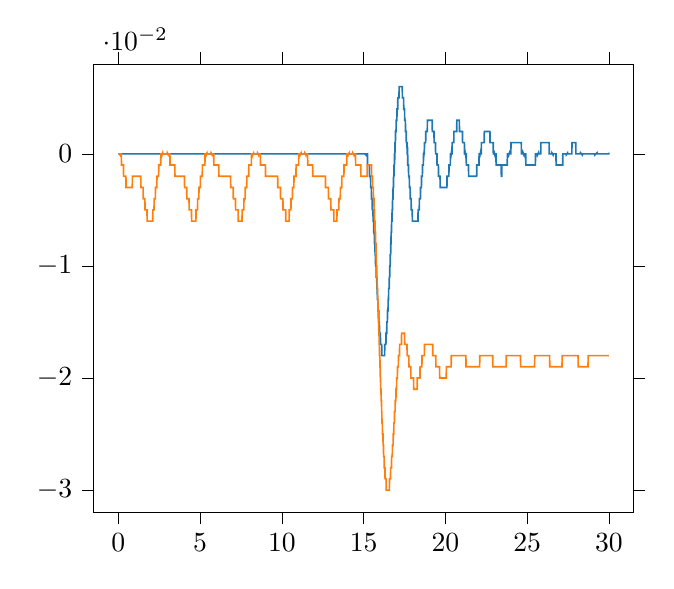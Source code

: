 % This file was created by tikzplotlib v0.9.1.
\begin{tikzpicture}

\definecolor{color0}{rgb}{0.122,0.467,0.706}
\definecolor{color1}{rgb}{1,0.498,0.055}

\begin{axis}[
tick align=outside,
tick pos=both,
x grid style={white!69.02!black},
xmin=-1.5, xmax=31.5,
xtick style={color=black},
y grid style={white!69.02!black},
ymin=-0.032, ymax=0.008,
ytick style={color=black}
]
\addplot [semithick, color0]
table {%
0 0
0.01 0
0.02 0
0.03 0
0.04 0
0.05 0
0.06 0
0.07 0
0.08 0
0.09 0
0.1 0
0.11 0
0.12 0
0.13 0
0.14 0
0.15 0
0.16 0
0.17 0
0.18 0
0.19 0
0.2 0
0.21 0
0.22 0
0.23 0
0.24 0
0.25 0
0.26 0
0.27 0
0.28 0
0.29 0
0.3 0
0.31 0
0.32 0
0.33 0
0.34 0
0.35 0
0.36 0
0.37 0
0.38 0
0.39 0
0.4 0
0.41 0
0.42 0
0.43 0
0.44 0
0.45 0
0.46 0
0.47 0
0.48 0
0.49 0
0.5 0
0.51 0
0.52 0
0.53 0
0.54 0
0.55 0
0.56 0
0.57 0
0.58 0
0.59 0
0.6 0
0.61 0
0.62 0
0.63 0
0.64 0
0.65 0
0.66 0
0.67 0
0.68 0
0.69 0
0.7 0
0.71 0
0.72 0
0.73 0
0.74 0
0.75 0
0.76 0
0.77 0
0.78 0
0.79 0
0.8 0
0.81 0
0.82 0
0.83 0
0.84 0
0.85 0
0.86 0
0.87 0
0.88 0
0.89 0
0.9 0
0.91 0
0.92 0
0.93 0
0.94 0
0.95 0
0.96 0
0.97 0
0.98 0
0.99 0
1 0
1.01 0
1.02 0
1.03 0
1.04 0
1.05 0
1.06 0
1.07 0
1.08 0
1.09 0
1.1 0
1.11 0
1.12 0
1.13 0
1.14 0
1.15 0
1.16 0
1.17 0
1.18 0
1.19 0
1.2 0
1.21 0
1.22 0
1.23 0
1.24 0
1.25 0
1.26 0
1.27 0
1.28 0
1.29 0
1.3 0
1.31 0
1.32 0
1.33 0
1.34 0
1.35 0
1.36 0
1.37 0
1.38 0
1.39 0
1.4 0
1.41 0
1.42 0
1.43 0
1.44 0
1.45 0
1.46 0
1.47 0
1.48 0
1.49 0
1.5 0
1.51 0
1.52 0
1.53 0
1.54 0
1.55 0
1.56 0
1.57 0
1.58 0
1.59 0
1.6 0
1.61 0
1.62 0
1.63 0
1.64 0
1.65 0
1.66 0
1.67 0
1.68 0
1.69 0
1.7 0
1.71 0
1.72 0
1.73 0
1.74 0
1.75 0
1.76 0
1.77 0
1.78 0
1.79 0
1.8 0
1.81 0
1.82 0
1.83 0
1.84 0
1.85 0
1.86 0
1.87 0
1.88 0
1.89 0
1.9 0
1.91 0
1.92 0
1.93 0
1.94 0
1.95 0
1.96 0
1.97 0
1.98 0
1.99 0
2 0
2.01 0
2.02 0
2.03 0
2.04 0
2.05 0
2.06 0
2.07 0
2.08 0
2.09 0
2.1 0
2.11 0
2.12 0
2.13 0
2.14 0
2.15 0
2.16 0
2.17 0
2.18 0
2.19 0
2.2 0
2.21 0
2.22 0
2.23 0
2.24 0
2.25 0
2.26 0
2.27 0
2.28 0
2.29 0
2.3 0
2.31 0
2.32 0
2.33 0
2.34 0
2.35 0
2.36 0
2.37 0
2.38 0
2.39 0
2.4 0
2.41 0
2.42 0
2.43 0
2.44 0
2.45 0
2.46 0
2.47 0
2.48 0
2.49 0
2.5 0
2.51 0
2.52 0
2.53 0
2.54 0
2.55 0
2.56 0
2.57 0
2.58 0
2.59 0
2.6 0
2.61 0
2.62 0
2.63 0
2.64 0
2.65 0
2.66 0
2.67 0
2.68 0
2.69 0
2.7 0
2.71 0
2.72 0
2.73 0
2.74 0
2.75 0
2.76 0
2.77 0
2.78 0
2.79 0
2.8 0
2.81 0
2.82 0
2.83 0
2.84 0
2.85 0
2.86 0
2.87 0
2.88 0
2.89 0
2.9 0
2.91 0
2.92 0
2.93 0
2.94 0
2.95 0
2.96 0
2.97 0
2.98 0
2.99 0
3.0 0
3.01 0
3.02 0
3.03 0
3.04 0
3.05 0
3.06 0
3.07 0
3.08 0
3.09 0
3.1 0
3.11 0
3.12 0
3.13 0
3.14 0
3.15 0
3.16 0
3.17 0
3.18 0
3.19 0
3.2 0
3.21 0
3.22 0
3.23 0
3.24 0
3.25 0
3.26 0
3.27 0
3.28 0
3.29 0
3.3 0
3.31 0
3.32 0
3.33 0
3.34 0
3.35 0
3.36 0
3.37 0
3.38 0
3.39 0
3.4 0
3.41 0
3.42 0
3.43 0
3.44 0
3.45 0
3.46 0
3.47 0
3.48 0
3.49 0
3.5 0
3.51 0
3.52 0
3.53 0
3.54 0
3.55 0
3.56 0
3.57 0
3.58 0
3.59 0
3.6 0
3.61 0
3.62 0
3.63 0
3.64 0
3.65 0
3.66 0
3.67 0
3.68 0
3.69 0
3.7 0
3.71 0
3.72 0
3.73 0
3.74 0
3.75 0
3.76 0
3.77 0
3.78 0
3.79 0
3.8 0
3.81 0
3.82 0
3.83 0
3.84 0
3.85 0
3.86 0
3.87 0
3.88 0
3.89 0
3.9 0
3.91 0
3.92 0
3.93 0
3.94 0
3.95 0
3.96 0
3.97 0
3.98 0
3.99 0
4.0 0
4.01 0
4.02 0
4.03 0
4.04 0
4.05 0
4.06 0
4.07 0
4.08 0
4.09 0
4.1 0
4.11 0
4.12 0
4.13 0
4.14 0
4.15 0
4.16 0
4.17 0
4.18 0
4.19 0
4.2 0
4.21 0
4.22 0
4.23 0
4.24 0
4.25 0
4.26 0
4.27 0
4.28 0
4.29 0
4.3 0
4.31 0
4.32 0
4.33 0
4.34 0
4.35 0
4.36 0
4.37 0
4.38 0
4.39 0
4.4 0
4.41 0
4.42 0
4.43 0
4.44 0
4.45 0
4.46 0
4.47 0
4.48 0
4.49 0
4.5 0
4.51 0
4.52 0
4.53 0
4.54 0
4.55 0
4.56 0
4.57 0
4.58 0
4.59 0
4.6 0
4.61 0
4.62 0
4.63 0
4.64 0
4.65 0
4.66 0
4.67 0
4.68 0
4.69 0
4.7 0
4.71 0
4.72 0
4.73 0
4.74 0
4.75 0
4.76 0
4.77 0
4.78 0
4.79 0
4.8 0
4.81 0
4.82 0
4.83 0
4.84 0
4.85 0
4.86 0
4.87 0
4.88 0
4.89 0
4.9 0
4.91 0
4.92 0
4.93 0
4.94 0
4.95 0
4.96 0
4.97 0
4.98 0
4.99 0
5.0 0
5.01 0
5.02 0
5.03 0
5.04 0
5.05 0
5.06 0
5.07 0
5.08 0
5.09 0
5.1 0
5.11 0
5.12 0
5.13 0
5.14 0
5.15 0
5.16 0
5.17 0
5.18 0
5.19 0
5.2 0
5.21 0
5.22 0
5.23 0
5.24 0
5.25 0
5.26 0
5.27 0
5.28 0
5.29 0
5.3 0
5.31 0
5.32 0
5.33 0
5.34 0
5.35 0
5.36 0
5.37 0
5.38 0
5.39 0
5.4 0
5.41 0
5.42 0
5.43 0
5.44 0
5.45 0
5.46 0
5.47 0
5.48 0
5.49 0
5.5 0
5.51 0
5.52 0
5.53 0
5.54 0
5.55 0
5.56 0
5.57 0
5.58 0
5.59 0
5.6 0
5.61 0
5.62 0
5.63 0
5.64 0
5.65 0
5.66 0
5.67 0
5.68 0
5.69 0
5.7 0
5.71 0
5.72 0
5.73 0
5.74 0
5.75 0
5.76 0
5.77 0
5.78 0
5.79 0
5.8 0
5.81 0
5.82 0
5.83 0
5.84 0
5.85 0
5.86 0
5.87 0
5.88 0
5.89 0
5.9 0
5.91 0
5.92 0
5.93 0
5.94 0
5.95 0
5.96 0
5.97 0
5.98 0
5.99 0
6.0 0
6.01 0
6.02 0
6.03 0
6.04 0
6.05 0
6.06 0
6.07 0
6.08 0
6.09 0
6.1 0
6.11 0
6.12 0
6.13 0
6.14 0
6.15 0
6.16 0
6.17 0
6.18 0
6.19 0
6.2 0
6.21 0
6.22 0
6.23 0
6.24 0
6.25 0
6.26 0
6.27 0
6.28 0
6.29 0
6.3 0
6.31 0
6.32 0
6.33 0
6.34 0
6.35 0
6.36 0
6.37 0
6.38 0
6.39 0
6.4 0
6.41 0
6.42 0
6.43 0
6.44 0
6.45 0
6.46 0
6.47 0
6.48 0
6.49 0
6.5 0
6.51 0
6.52 0
6.53 0
6.54 0
6.55 0
6.56 0
6.57 0
6.58 0
6.59 0
6.6 0
6.61 0
6.62 0
6.63 0
6.64 0
6.65 0
6.66 0
6.67 0
6.68 0
6.69 0
6.7 0
6.71 0
6.72 0
6.73 0
6.74 0
6.75 0
6.76 0
6.77 0
6.78 0
6.79 0
6.8 0
6.81 0
6.82 0
6.83 0
6.84 0
6.85 0
6.86 0
6.87 0
6.88 0
6.89 0
6.9 0
6.91 0
6.92 0
6.93 0
6.94 0
6.95 0
6.96 0
6.97 0
6.98 0
6.99 0
7.0 0
7.01 0
7.02 0
7.03 0
7.04 0
7.05 0
7.06 0
7.07 0
7.08 0
7.09 0
7.1 0
7.11 0
7.12 0
7.13 0
7.14 0
7.15 0
7.16 0
7.17 0
7.18 0
7.19 0
7.2 0
7.21 0
7.22 0
7.23 0
7.24 0
7.25 0
7.26 0
7.27 0
7.28 0
7.29 0
7.3 0
7.31 0
7.32 0
7.33 0
7.34 0
7.35 0
7.36 0
7.37 0
7.38 0
7.39 0
7.4 0
7.41 0
7.42 0
7.43 0
7.44 0
7.45 0
7.46 0
7.47 0
7.48 0
7.49 0
7.5 0
7.51 0
7.52 0
7.53 0
7.54 0
7.55 0
7.56 0
7.57 0
7.58 0
7.59 0
7.6 0
7.61 0
7.62 0
7.63 0
7.64 0
7.65 0
7.66 0
7.67 0
7.68 0
7.69 0
7.7 0
7.71 0
7.72 0
7.73 0
7.74 0
7.75 0
7.76 0
7.77 0
7.78 0
7.79 0
7.8 0
7.81 0
7.82 0
7.83 0
7.84 0
7.85 0
7.86 0
7.87 0
7.88 0
7.89 0
7.9 0
7.91 0
7.92 0
7.93 0
7.94 0
7.95 0
7.96 0
7.97 0
7.98 0
7.99 0
8.0 0
8.01 0
8.02 0
8.03 0
8.04 0
8.05 0
8.06 0
8.07 0
8.08 0
8.09 0
8.1 0
8.11 0
8.12 0
8.13 0
8.14 0
8.15 0
8.16 0
8.17 0
8.18 0
8.19 0
8.2 0
8.21 0
8.22 0
8.23 0
8.24 0
8.25 0
8.26 0
8.27 0
8.28 0
8.29 0
8.3 0
8.31 0
8.32 0
8.33 0
8.34 0
8.35 0
8.36 0
8.37 0
8.38 0
8.39 0
8.4 0
8.41 0
8.42 0
8.43 0
8.44 0
8.45 0
8.46 0
8.47 0
8.48 0
8.49 0
8.5 0
8.51 0
8.52 0
8.53 0
8.54 0
8.55 0
8.56 0
8.57 0
8.58 0
8.59 0
8.6 0
8.61 0
8.62 0
8.63 0
8.64 0
8.65 0
8.66 0
8.67 0
8.68 0
8.69 0
8.7 0
8.71 0
8.72 0
8.73 0
8.74 0
8.75 0
8.76 0
8.77 0
8.78 0
8.79 0
8.8 0
8.81 0
8.82 0
8.83 0
8.84 0
8.85 0
8.86 0
8.87 0
8.88 0
8.89 0
8.9 0
8.91 0
8.92 0
8.93 0
8.94 0
8.95 0
8.96 0
8.97 0
8.98 0
8.99 0
9.0 0
9.01 0
9.02 0
9.03 0
9.04 0
9.05 0
9.06 0
9.07 0
9.08 0
9.09 0
9.1 0
9.11 0
9.12 0
9.13 0
9.14 0
9.15 0
9.16 0
9.17 0
9.18 0
9.19 0
9.2 0
9.21 0
9.22 0
9.23 0
9.24 0
9.25 0
9.26 0
9.27 0
9.28 0
9.29 0
9.3 0
9.31 0
9.32 0
9.33 0
9.34 0
9.35 0
9.36 0
9.37 0
9.38 0
9.39 0
9.4 0
9.41 0
9.42 0
9.43 0
9.44 0
9.45 0
9.46 0
9.47 0
9.48 0
9.49 0
9.5 0
9.51 0
9.52 0
9.53 0
9.54 0
9.55 0
9.56 0
9.57 0
9.58 0
9.59 0
9.6 0
9.61 0
9.62 0
9.63 0
9.64 0
9.65 0
9.66 0
9.67 0
9.68 0
9.69 0
9.7 0
9.71 0
9.72 0
9.73 0
9.74 0
9.75 0
9.76 0
9.77 0
9.78 0
9.79 0
9.8 0
9.81 0
9.82 0
9.83 0
9.84 0
9.85 0
9.86 0
9.87 0
9.88 0
9.89 0
9.9 0
9.91 0
9.92 0
9.93 0
9.94 0
9.95 0
9.96 0
9.97 0
9.98 0
9.99 0
10.0 0
10.01 0
10.02 0
10.03 0
10.04 0
10.05 0
10.06 0
10.07 0
10.08 0
10.09 0
10.1 0
10.11 0
10.12 0
10.13 0
10.14 0
10.15 0
10.16 0
10.17 0
10.18 0
10.19 0
10.2 0
10.21 0
10.22 0
10.23 0
10.24 0
10.25 0
10.26 0
10.27 0
10.28 0
10.29 0
10.3 0
10.31 0
10.32 0
10.33 0
10.34 0
10.35 0
10.36 0
10.37 0
10.38 0
10.39 0
10.4 0
10.41 0
10.42 0
10.43 0
10.44 0
10.45 0
10.46 0
10.47 0
10.48 0
10.49 0
10.5 0
10.51 0
10.52 0
10.53 0
10.54 0
10.55 0
10.56 0
10.57 0
10.58 0
10.59 0
10.6 0
10.61 0
10.62 0
10.63 0
10.64 0
10.65 0
10.66 0
10.67 0
10.68 0
10.69 0
10.7 0
10.71 0
10.72 0
10.73 0
10.74 0
10.75 0
10.76 0
10.77 0
10.78 0
10.79 0
10.8 0
10.81 0
10.82 0
10.83 0
10.84 0
10.85 0
10.86 0
10.87 0
10.88 0
10.89 0
10.9 0
10.91 0
10.92 0
10.93 0
10.94 0
10.95 0
10.96 0
10.97 0
10.98 0
10.99 0
11.0 0
11.01 0
11.02 0
11.03 0
11.04 0
11.05 0
11.06 0
11.07 0
11.08 0
11.09 0
11.1 0
11.11 0
11.12 0
11.13 0
11.14 0
11.15 0
11.16 0
11.17 0
11.18 0
11.19 0
11.2 0
11.21 0
11.22 0
11.23 0
11.24 0
11.25 0
11.26 0
11.27 0
11.28 0
11.29 0
11.3 0
11.31 0
11.32 0
11.33 0
11.34 0
11.35 0
11.36 0
11.37 0
11.38 0
11.39 0
11.4 0
11.41 0
11.42 0
11.43 0
11.44 0
11.45 0
11.46 0
11.47 0
11.48 0
11.49 0
11.5 0
11.51 0
11.52 0
11.53 0
11.54 0
11.55 0
11.56 0
11.57 0
11.58 0
11.59 0
11.6 0
11.61 0
11.62 0
11.63 0
11.64 0
11.65 0
11.66 0
11.67 0
11.68 0
11.69 0
11.7 0
11.71 0
11.72 0
11.73 0
11.74 0
11.75 0
11.76 0
11.77 0
11.78 0
11.79 0
11.8 0
11.81 0
11.82 0
11.83 0
11.84 0
11.85 0
11.86 0
11.87 0
11.88 0
11.89 0
11.9 0
11.91 0
11.92 0
11.93 0
11.94 0
11.95 0
11.96 0
11.97 0
11.98 0
11.99 0
12.0 0
12.01 0
12.02 0
12.03 0
12.04 0
12.05 0
12.06 0
12.07 0
12.08 0
12.09 0
12.1 0
12.11 0
12.12 0
12.13 0
12.14 0
12.15 0
12.16 0
12.17 0
12.18 0
12.19 0
12.2 0
12.21 0
12.22 0
12.23 0
12.24 0
12.25 0
12.26 0
12.27 0
12.28 0
12.29 0
12.3 0
12.31 0
12.32 0
12.33 0
12.34 0
12.35 0
12.36 0
12.37 0
12.38 0
12.39 0
12.4 0
12.41 0
12.42 0
12.43 0
12.44 0
12.45 0
12.46 0
12.47 0
12.48 0
12.49 0
12.5 0
12.51 0
12.52 0
12.53 0
12.54 0
12.55 0
12.56 0
12.57 0
12.58 0
12.59 0
12.6 0
12.61 0
12.62 0
12.63 0
12.64 0
12.65 0
12.66 0
12.67 0
12.68 0
12.69 0
12.7 0
12.71 0
12.72 0
12.73 0
12.74 0
12.75 0
12.76 0
12.77 0
12.78 0
12.79 0
12.8 0
12.81 0
12.82 0
12.83 0
12.84 0
12.85 0
12.86 0
12.87 0
12.88 0
12.89 0
12.9 0
12.91 0
12.92 0
12.93 0
12.94 0
12.95 0
12.96 0
12.97 0
12.98 0
12.99 0
13.0 0
13.01 0
13.02 0
13.03 0
13.04 0
13.05 0
13.06 0
13.07 0
13.08 0
13.09 0
13.1 0
13.11 0
13.12 0
13.13 0
13.14 0
13.15 0
13.16 0
13.17 0
13.18 0
13.19 0
13.2 0
13.21 0
13.22 0
13.23 0
13.24 0
13.25 0
13.26 0
13.27 0
13.28 0
13.29 0
13.3 0
13.31 0
13.32 0
13.33 0
13.34 0
13.35 0
13.36 0
13.37 0
13.38 0
13.39 0
13.4 0
13.41 0
13.42 0
13.43 0
13.44 0
13.45 0
13.46 0
13.47 0
13.48 0
13.49 0
13.5 0
13.51 0
13.52 0
13.53 0
13.54 0
13.55 0
13.56 0
13.57 0
13.58 0
13.59 0
13.6 0
13.61 0
13.62 0
13.63 0
13.64 0
13.65 0
13.66 0
13.67 0
13.68 0
13.69 0
13.7 0
13.71 0
13.72 0
13.73 0
13.74 0
13.75 0
13.76 0
13.77 0
13.78 0
13.79 0
13.8 0
13.81 0
13.82 0
13.83 0
13.84 0
13.85 0
13.86 0
13.87 0
13.88 0
13.89 0
13.9 0
13.91 0
13.92 0
13.93 0
13.94 0
13.95 0
13.96 0
13.97 0
13.98 0
13.99 0
14.0 0
14.01 0
14.02 0
14.03 0
14.04 0
14.05 0
14.06 0
14.07 0
14.08 0
14.09 0
14.1 0
14.11 0
14.12 0
14.13 0
14.14 0
14.15 0
14.16 0
14.17 0
14.18 0
14.19 0
14.2 0
14.21 0
14.22 0
14.23 0
14.24 0
14.25 0
14.26 0
14.27 0
14.28 0
14.29 0
14.3 0
14.31 0
14.32 0
14.33 0
14.34 0
14.35 0
14.36 0
14.37 0
14.38 0
14.39 0
14.4 0
14.41 0
14.42 0
14.43 0
14.44 0
14.45 0
14.46 0
14.47 0
14.48 0
14.49 0
14.5 0
14.51 0
14.52 0
14.53 0
14.54 0
14.55 0
14.56 0
14.57 0
14.58 0
14.59 0
14.6 0
14.61 0
14.62 0
14.63 0
14.64 0
14.65 0
14.66 0
14.67 0
14.68 0
14.69 0
14.7 0
14.71 0
14.72 0
14.73 0
14.74 0
14.75 0
14.76 0
14.77 0
14.78 0
14.79 0
14.8 0
14.81 0
14.82 0
14.83 0
14.84 0
14.85 0
14.86 0
14.87 0
14.88 0
14.89 0
14.9 0
14.91 0
14.92 0
14.93 0
14.94 0
14.95 0
14.96 0
14.97 0
14.98 0
14.99 0
15.0 0
15.01 -3.769e-08
15.02 -3.035e-07
15.03 -1.022e-06
15.04 -2.417e-06
15.05 -4.713e-06
15.06 -8.134e-06
15.07 -1.29e-05
15.08 -1.923e-05
15.09 -2.735e-05
15.1 -3.747e-05
15.11 -4.979e-05
15.12 -6.454e-05
15.13 -8.192e-05
15.14 -0.0
15.15 -0.0
15.16 -0.0
15.17 -0.0
15.18 -0.0
15.19 -0.0
15.2 -0.0
15.21 -0.0
15.22 -0.0
15.23 -0.0
15.24 -0.001
15.25 -0.001
15.26 -0.001
15.27 -0.001
15.28 -0.001
15.29 -0.001
15.3 -0.001
15.31 -0.001
15.32 -0.001
15.33 -0.001
15.34 -0.001
15.35 -0.001
15.36 -0.002
15.37 -0.002
15.38 -0.002
15.39 -0.002
15.4 -0.002
15.41 -0.002
15.42 -0.002
15.43 -0.003
15.44 -0.003
15.45 -0.003
15.46 -0.003
15.47 -0.003
15.48 -0.004
15.49 -0.004
15.5 -0.004
15.51 -0.004
15.52 -0.004
15.53 -0.005
15.54 -0.005
15.55 -0.005
15.56 -0.005
15.57 -0.005
15.58 -0.006
15.59 -0.006
15.6 -0.006
15.61 -0.006
15.62 -0.007
15.63 -0.007
15.64 -0.007
15.65 -0.007
15.66 -0.008
15.67 -0.008
15.68 -0.008
15.69 -0.008
15.7 -0.009
15.71 -0.009
15.72 -0.009
15.73 -0.01
15.74 -0.01
15.75 -0.01
15.76 -0.01
15.77 -0.011
15.78 -0.011
15.79 -0.011
15.8 -0.011
15.81 -0.012
15.82 -0.012
15.83 -0.012
15.84 -0.013
15.85 -0.013
15.86 -0.013
15.87 -0.013
15.88 -0.014
15.89 -0.014
15.9 -0.014
15.91 -0.014
15.92 -0.014
15.93 -0.015
15.94 -0.015
15.95 -0.015
15.96 -0.015
15.97 -0.016
15.98 -0.016
15.99 -0.016
16.0 -0.016
16.01 -0.016
16.02 -0.016
16.03 -0.017
16.04 -0.017
16.05 -0.017
16.06 -0.017
16.07 -0.017
16.08 -0.017
16.09 -0.017
16.1 -0.017
16.11 -0.018
16.12 -0.018
16.13 -0.018
16.14 -0.018
16.15 -0.018
16.16 -0.018
16.17 -0.018
16.18 -0.018
16.19 -0.018
16.2 -0.018
16.21 -0.018
16.22 -0.018
16.23 -0.018
16.24 -0.018
16.25 -0.018
16.26 -0.018
16.27 -0.018
16.28 -0.018
16.29 -0.017
16.3 -0.017
16.31 -0.017
16.32 -0.017
16.33 -0.017
16.34 -0.017
16.35 -0.017
16.36 -0.017
16.37 -0.016
16.38 -0.016
16.39 -0.016
16.4 -0.016
16.41 -0.016
16.42 -0.015
16.43 -0.015
16.44 -0.015
16.45 -0.015
16.46 -0.014
16.47 -0.014
16.48 -0.014
16.49 -0.014
16.5 -0.013
16.51 -0.013
16.52 -0.013
16.53 -0.012
16.54 -0.012
16.55 -0.012
16.56 -0.012
16.57 -0.011
16.58 -0.011
16.59 -0.011
16.6 -0.01
16.61 -0.01
16.62 -0.01
16.63 -0.009
16.64 -0.009
16.65 -0.009
16.66 -0.008
16.67 -0.008
16.68 -0.007
16.69 -0.007
16.7 -0.007
16.71 -0.006
16.72 -0.006
16.73 -0.006
16.74 -0.005
16.75 -0.005
16.76 -0.005
16.77 -0.004
16.78 -0.004
16.79 -0.004
16.8 -0.003
16.81 -0.003
16.82 -0.003
16.83 -0.002
16.84 -0.002
16.85 -0.002
16.86 -0.001
16.87 -0.001
16.88 -0.001
16.89 -0.0
16.9 5.663e-05
16.91 0.0
16.92 0.001
16.93 0.001
16.94 0.001
16.95 0.002
16.96 0.002
16.97 0.002
16.98 0.002
16.99 0.003
17.0 0.003
17.01 0.003
17.02 0.003
17.03 0.003
17.04 0.004
17.05 0.004
17.06 0.004
17.07 0.004
17.08 0.004
17.09 0.005
17.1 0.005
17.11 0.005
17.12 0.005
17.13 0.005
17.14 0.005
17.15 0.005
17.16 0.005
17.17 0.006
17.18 0.006
17.19 0.006
17.2 0.006
17.21 0.006
17.22 0.006
17.23 0.006
17.24 0.006
17.25 0.006
17.26 0.006
17.27 0.006
17.28 0.006
17.29 0.006
17.3 0.006
17.31 0.006
17.32 0.006
17.33 0.006
17.34 0.006
17.35 0.006
17.36 0.006
17.37 0.005
17.38 0.005
17.39 0.005
17.4 0.005
17.41 0.005
17.42 0.005
17.43 0.005
17.44 0.005
17.45 0.004
17.46 0.004
17.47 0.004
17.48 0.004
17.49 0.004
17.5 0.004
17.51 0.003
17.52 0.003
17.53 0.003
17.54 0.003
17.55 0.003
17.56 0.002
17.57 0.002
17.58 0.002
17.59 0.002
17.6 0.002
17.61 0.001
17.62 0.001
17.63 0.001
17.64 0.001
17.65 0.001
17.66 0.0
17.67 0.0
17.68 -7.181e-05
17.69 -0.0
17.7 -0.001
17.71 -0.001
17.72 -0.001
17.73 -0.001
17.74 -0.001
17.75 -0.002
17.76 -0.002
17.77 -0.002
17.78 -0.002
17.79 -0.002
17.8 -0.003
17.81 -0.003
17.82 -0.003
17.83 -0.003
17.84 -0.003
17.85 -0.004
17.86 -0.004
17.87 -0.004
17.88 -0.004
17.89 -0.004
17.9 -0.004
17.91 -0.005
17.92 -0.005
17.93 -0.005
17.94 -0.005
17.95 -0.005
17.96 -0.005
17.97 -0.005
17.98 -0.006
17.99 -0.006
18 -0.006
18.01 -0.006
18.02 -0.006
18.03 -0.006
18.04 -0.006
18.05 -0.006
18.06 -0.006
18.07 -0.006
18.08 -0.006
18.09 -0.006
18.1 -0.006
18.11 -0.006
18.12 -0.006
18.13 -0.006
18.14 -0.006
18.15 -0.006
18.16 -0.006
18.17 -0.006
18.18 -0.006
18.19 -0.006
18.2 -0.006
18.21 -0.006
18.22 -0.006
18.23 -0.006
18.24 -0.006
18.25 -0.006
18.26 -0.006
18.27 -0.006
18.28 -0.006
18.29 -0.006
18.3 -0.006
18.31 -0.006
18.32 -0.006
18.33 -0.005
18.34 -0.005
18.35 -0.005
18.36 -0.005
18.37 -0.005
18.38 -0.005
18.39 -0.005
18.4 -0.005
18.41 -0.004
18.42 -0.004
18.43 -0.004
18.44 -0.004
18.45 -0.004
18.46 -0.004
18.47 -0.004
18.48 -0.003
18.49 -0.003
18.5 -0.003
18.51 -0.003
18.52 -0.003
18.53 -0.003
18.54 -0.002
18.55 -0.002
18.56 -0.002
18.57 -0.002
18.58 -0.002
18.59 -0.002
18.6 -0.001
18.61 -0.001
18.62 -0.001
18.63 -0.001
18.64 -0.001
18.65 -0.001
18.66 -0.0
18.67 -0.0
18.68 -9.871e-05
18.69 5.541e-05
18.7 0.0
18.71 0.0
18.72 0.001
18.73 0.001
18.74 0.001
18.75 0.001
18.76 0.001
18.77 0.001
18.78 0.001
18.79 0.001
18.8 0.002
18.81 0.002
18.82 0.002
18.83 0.002
18.84 0.002
18.85 0.002
18.86 0.002
18.87 0.002
18.88 0.002
18.89 0.002
18.9 0.003
18.91 0.003
18.92 0.003
18.93 0.003
18.94 0.003
18.95 0.003
18.96 0.003
18.97 0.003
18.98 0.003
18.99 0.003
19.0 0.003
19.01 0.003
19.02 0.003
19.03 0.003
19.04 0.003
19.05 0.003
19.06 0.003
19.07 0.003
19.08 0.003
19.09 0.003
19.1 0.003
19.11 0.003
19.12 0.003
19.13 0.003
19.14 0.003
19.15 0.003
19.16 0.003
19.17 0.003
19.18 0.003
19.19 0.003
19.2 0.002
19.21 0.002
19.22 0.002
19.23 0.002
19.24 0.002
19.25 0.002
19.26 0.002
19.27 0.002
19.28 0.002
19.29 0.002
19.3 0.002
19.31 0.001
19.32 0.001
19.33 0.001
19.34 0.001
19.35 0.001
19.36 0.001
19.37 0.001
19.38 0.001
19.39 0.001
19.4 0.0
19.41 0.0
19.42 0.0
19.43 0.0
19.44 8.296e-06
19.45 -0.0
19.46 -0.0
19.47 -0.0
19.48 -0.0
19.49 -0.001
19.5 -0.001
19.51 -0.001
19.52 -0.001
19.53 -0.001
19.54 -0.001
19.55 -0.001
19.56 -0.001
19.57 -0.001
19.58 -0.002
19.59 -0.002
19.6 -0.002
19.61 -0.002
19.62 -0.002
19.63 -0.002
19.64 -0.002
19.65 -0.002
19.66 -0.002
19.67 -0.002
19.68 -0.003
19.69 -0.003
19.7 -0.003
19.71 -0.003
19.72 -0.003
19.73 -0.003
19.74 -0.003
19.75 -0.003
19.76 -0.003
19.77 -0.003
19.78 -0.003
19.79 -0.003
19.8 -0.003
19.81 -0.003
19.82 -0.003
19.83 -0.003
19.84 -0.003
19.85 -0.003
19.86 -0.003
19.87 -0.003
19.88 -0.003
19.89 -0.003
19.9 -0.003
19.91 -0.003
19.92 -0.003
19.93 -0.003
19.94 -0.003
19.95 -0.003
19.96 -0.003
19.97 -0.003
19.98 -0.003
19.99 -0.003
20.0 -0.003
20.01 -0.003
20.02 -0.003
20.03 -0.003
20.04 -0.003
20.05 -0.003
20.06 -0.003
20.07 -0.003
20.08 -0.003
20.09 -0.003
20.1 -0.002
20.11 -0.002
20.12 -0.002
20.13 -0.002
20.14 -0.002
20.15 -0.002
20.16 -0.002
20.17 -0.002
20.18 -0.002
20.19 -0.002
20.2 -0.002
20.21 -0.002
20.22 -0.001
20.23 -0.001
20.24 -0.001
20.25 -0.001
20.26 -0.001
20.27 -0.001
20.28 -0.001
20.29 -0.001
20.3 -0.001
20.31 -0.0
20.32 -0.0
20.33 -0.0
20.34 -0.0
20.35 -5.32e-05
20.36 5.146e-05
20.37 0.0
20.38 0.0
20.39 0.0
20.4 0.0
20.41 0.001
20.42 0.001
20.43 0.001
20.44 0.001
20.45 0.001
20.46 0.001
20.47 0.001
20.48 0.001
20.49 0.001
20.5 0.001
20.51 0.001
20.52 0.002
20.53 0.002
20.54 0.002
20.55 0.002
20.56 0.002
20.57 0.002
20.58 0.002
20.59 0.002
20.6 0.002
20.61 0.002
20.62 0.002
20.63 0.002
20.64 0.002
20.65 0.002
20.66 0.002
20.67 0.002
20.68 0.002
20.69 0.002
20.7 0.003
20.71 0.003
20.72 0.003
20.73 0.003
20.74 0.003
20.75 0.003
20.76 0.003
20.77 0.003
20.78 0.003
20.79 0.003
20.8 0.003
20.81 0.003
20.82 0.003
20.83 0.003
20.84 0.003
20.85 0.003
20.86 0.002
20.87 0.002
20.88 0.002
20.89 0.002
20.9 0.002
20.91 0.002
20.92 0.002
20.93 0.002
20.94 0.002
20.95 0.002
20.96 0.002
20.97 0.002
20.98 0.002
20.99 0.002
21.0 0.002
21.01 0.002
21.02 0.002
21.03 0.002
21.04 0.002
21.05 0.001
21.06 0.001
21.07 0.001
21.08 0.001
21.09 0.001
21.1 0.001
21.11 0.001
21.12 0.001
21.13 0.001
21.14 0.001
21.15 0.001
21.16 0.001
21.17 0.0
21.18 0.0
21.19 0.0
21.2 0.0
21.21 9.389e-05
21.22 6.079e-06
21.23 -8.148e-05
21.24 -0.0
21.25 -0.0
21.26 -0.0
21.27 -0.0
21.28 -0.001
21.29 -0.001
21.3 -0.001
21.31 -0.001
21.32 -0.001
21.33 -0.001
21.34 -0.001
21.35 -0.001
21.36 -0.001
21.37 -0.001
21.38 -0.001
21.39 -0.001
21.4 -0.001
21.41 -0.001
21.42 -0.002
21.43 -0.002
21.44 -0.002
21.45 -0.002
21.46 -0.002
21.47 -0.002
21.48 -0.002
21.49 -0.002
21.5 -0.002
21.51 -0.002
21.52 -0.002
21.53 -0.002
21.54 -0.002
21.55 -0.002
21.56 -0.002
21.57 -0.002
21.58 -0.002
21.59 -0.002
21.6 -0.002
21.61 -0.002
21.62 -0.002
21.63 -0.002
21.64 -0.002
21.65 -0.002
21.66 -0.002
21.67 -0.002
21.68 -0.002
21.69 -0.002
21.7 -0.002
21.71 -0.002
21.72 -0.002
21.73 -0.002
21.74 -0.002
21.75 -0.002
21.76 -0.002
21.77 -0.002
21.78 -0.002
21.79 -0.002
21.8 -0.002
21.81 -0.002
21.82 -0.002
21.83 -0.002
21.84 -0.002
21.85 -0.002
21.86 -0.002
21.87 -0.002
21.88 -0.002
21.89 -0.002
21.9 -0.002
21.91 -0.002
21.92 -0.001
21.93 -0.001
21.94 -0.001
21.95 -0.001
21.96 -0.001
21.97 -0.001
21.98 -0.001
21.99 -0.001
22.0 -0.001
22.01 -0.001
22.02 -0.001
22.03 -0.001
22.04 -0.001
22.05 -0.001
22.06 -0.0
22.07 -0.0
22.08 -0.0
22.09 -0.0
22.1 -0.0
22.11 -0.0
22.12 -4.991e-05
22.13 2.285e-05
22.14 9.521e-05
22.15 0.0
22.16 0.0
22.17 0.0
22.18 0.0
22.19 0.0
22.2 0.001
22.21 0.001
22.22 0.001
22.23 0.001
22.24 0.001
22.25 0.001
22.26 0.001
22.27 0.001
22.28 0.001
22.29 0.001
22.3 0.001
22.31 0.001
22.32 0.001
22.33 0.001
22.34 0.001
22.35 0.001
22.36 0.001
22.37 0.001
22.38 0.002
22.39 0.002
22.4 0.002
22.41 0.002
22.42 0.002
22.43 0.002
22.44 0.002
22.45 0.002
22.46 0.002
22.47 0.002
22.48 0.002
22.49 0.002
22.5 0.002
22.51 0.002
22.52 0.002
22.53 0.002
22.54 0.002
22.55 0.002
22.56 0.002
22.57 0.002
22.58 0.002
22.59 0.002
22.6 0.002
22.61 0.002
22.62 0.002
22.63 0.002
22.64 0.002
22.65 0.002
22.66 0.002
22.67 0.002
22.68 0.002
22.69 0.002
22.7 0.002
22.71 0.002
22.72 0.002
22.73 0.001
22.74 0.001
22.75 0.001
22.76 0.001
22.77 0.001
22.78 0.001
22.79 0.001
22.8 0.001
22.81 0.001
22.82 0.001
22.83 0.001
22.84 0.001
22.85 0.001
22.86 0.001
22.87 0.001
22.88 0.001
22.89 0.001
22.9 0.001
22.91 0.001
22.92 0.001
22.93 0.0
22.94 0.0
22.95 0.0
22.96 0.0
22.97 0.0
22.98 0.0
22.99 0.0
23.0 4.517e-05
23.01 -1.366e-05
23.02 -7.222e-05
23.03 -0.0
23.04 -0.0
23.05 -0.0
23.06 -0.0
23.07 -0.0
23.08 -0.0
23.09 -0.0
23.1 -0.001
23.11 -0.001
23.12 -0.001
23.13 -0.001
23.14 -0.001
23.15 -0.001
23.16 -0.001
23.17 -0.001
23.18 -0.001
23.19 -0.001
23.2 -0.001
23.21 -0.001
23.22 -0.001
23.23 -0.001
23.24 -0.001
23.25 -0.001
23.26 -0.001
23.27 -0.001
23.28 -0.001
23.29 -0.001
23.3 -0.001
23.31 -0.001
23.32 -0.001
23.33 -0.001
23.34 -0.001
23.35 -0.001
23.36 -0.001
23.37 -0.001
23.38 -0.001
23.39 -0.001
23.4 -0.001
23.41 -0.001
23.42 -0.002
23.43 -0.002
23.44 -0.002
23.45 -0.001
23.46 -0.001
23.47 -0.001
23.48 -0.001
23.49 -0.001
23.5 -0.001
23.51 -0.001
23.52 -0.001
23.53 -0.001
23.54 -0.001
23.55 -0.001
23.56 -0.001
23.57 -0.001
23.58 -0.001
23.59 -0.001
23.6 -0.001
23.61 -0.001
23.62 -0.001
23.63 -0.001
23.64 -0.001
23.65 -0.001
23.66 -0.001
23.67 -0.001
23.68 -0.001
23.69 -0.001
23.7 -0.001
23.71 -0.001
23.72 -0.001
23.73 -0.001
23.74 -0.001
23.75 -0.001
23.76 -0.001
23.77 -0.001
23.78 -0.001
23.79 -0.0
23.8 -0.0
23.81 -0.0
23.82 -0.0
23.83 -0.0
23.84 -0.0
23.85 -0.0
23.86 -0.0
23.87 -0.0
23.88 -6.815e-05
23.89 -2.013e-05
23.9 2.768e-05
23.91 7.524e-05
23.92 0.0
23.93 0.0
23.94 0.0
23.95 0.0
23.96 0.0
23.97 0.0
23.98 0.0
23.99 0.0
24.0 0.0
24.01 0.001
24.02 0.001
24.03 0.001
24.04 0.001
24.05 0.001
24.06 0.001
24.07 0.001
24.08 0.001
24.09 0.001
24.1 0.001
24.11 0.001
24.12 0.001
24.13 0.001
24.14 0.001
24.15 0.001
24.16 0.001
24.17 0.001
24.18 0.001
24.19 0.001
24.2 0.001
24.21 0.001
24.22 0.001
24.23 0.001
24.24 0.001
24.25 0.001
24.26 0.001
24.27 0.001
24.28 0.001
24.29 0.001
24.3 0.001
24.31 0.001
24.32 0.001
24.33 0.001
24.34 0.001
24.35 0.001
24.36 0.001
24.37 0.001
24.38 0.001
24.39 0.001
24.4 0.001
24.41 0.001
24.42 0.001
24.43 0.001
24.44 0.001
24.45 0.001
24.46 0.001
24.47 0.001
24.48 0.001
24.49 0.001
24.5 0.001
24.51 0.001
24.52 0.001
24.53 0.001
24.54 0.001
24.55 0.001
24.56 0.001
24.57 0.001
24.58 0.001
24.59 0.001
24.6 0.001
24.61 0.001
24.62 0.001
24.63 0.001
24.64 0.001
24.65 0.0
24.66 0.0
24.67 0.0
24.68 0.0
24.69 0.0
24.7 0.0
24.71 0.0
24.72 0.0
24.73 0.0
24.74 0.0
24.75 9.871e-05
24.76 5.941e-05
24.77 2.02e-05
24.78 -1.886e-05
24.79 -5.773e-05
24.8 -9.635e-05
24.81 -0.0
24.82 -0.0
24.83 -0.0
24.84 -0.0
24.85 -0.0
24.86 -0.0
24.87 -0.0
24.88 -0.0
24.89 -0.0
24.9 -0.0
24.91 -0.0
24.92 -0.001
24.93 -0.001
24.94 -0.001
24.95 -0.001
24.96 -0.001
24.97 -0.001
24.98 -0.001
24.99 -0.001
25.0 -0.001
25.01 -0.001
25.02 -0.001
25.03 -0.001
25.04 -0.001
25.05 -0.001
25.06 -0.001
25.07 -0.001
25.08 -0.001
25.09 -0.001
25.1 -0.001
25.11 -0.001
25.12 -0.001
25.13 -0.001
25.14 -0.001
25.15 -0.001
25.16 -0.001
25.17 -0.001
25.18 -0.001
25.19 -0.001
25.2 -0.001
25.21 -0.001
25.22 -0.001
25.23 -0.001
25.24 -0.001
25.25 -0.001
25.26 -0.001
25.27 -0.001
25.28 -0.001
25.29 -0.001
25.3 -0.001
25.31 -0.001
25.32 -0.001
25.33 -0.001
25.34 -0.001
25.35 -0.001
25.36 -0.001
25.37 -0.001
25.38 -0.001
25.39 -0.001
25.4 -0.001
25.41 -0.001
25.42 -0.001
25.43 -0.001
25.44 -0.001
25.45 -0.001
25.46 -0.001
25.47 -0.001
25.48 -0.001
25.49 -0.001
25.5 -0.001
25.51 -0.0
25.52 -0.0
25.53 -0.0
25.54 -0.0
25.55 -0.0
25.56 -0.0
25.57 -0.0
25.58 -0.0
25.59 -0.0
25.6 -0.0
25.61 -0.0
25.62 -0.0
25.63 -9.715e-05
25.64 -6.49e-05
25.65 -3.272e-05
25.66 -6.448e-07
25.67 3.129e-05
25.68 6.303e-05
25.69 9.456e-05
25.7 0.0
25.71 0.0
25.72 0.0
25.73 0.0
25.74 0.0
25.75 0.0
25.76 0.0
25.77 0.0
25.78 0.0
25.79 0.0
25.8 0.0
25.81 0.0
25.82 0.0
25.83 0.0
25.84 0.001
25.85 0.001
25.86 0.001
25.87 0.001
25.88 0.001
25.89 0.001
25.9 0.001
25.91 0.001
25.92 0.001
25.93 0.001
25.94 0.001
25.95 0.001
25.96 0.001
25.97 0.001
25.98 0.001
25.99 0.001
26.0 0.001
26.01 0.001
26.02 0.001
26.03 0.001
26.04 0.001
26.05 0.001
26.06 0.001
26.07 0.001
26.08 0.001
26.09 0.001
26.1 0.001
26.11 0.001
26.12 0.001
26.13 0.001
26.14 0.001
26.15 0.001
26.16 0.001
26.17 0.001
26.18 0.001
26.19 0.001
26.2 0.001
26.21 0.001
26.22 0.001
26.23 0.001
26.24 0.001
26.25 0.001
26.26 0.001
26.27 0.001
26.28 0.001
26.29 0.001
26.3 0.001
26.31 0.001
26.32 0.001
26.33 0.001
26.34 0.001
26.35 0.0
26.36 0.0
26.37 0.0
26.38 0.0
26.39 0.0
26.4 0.0
26.41 0.0
26.42 0.0
26.43 0.0
26.44 0.0
26.45 0.0
26.46 0.0
26.47 0.0
26.48 0.0
26.49 0.0
26.5 0.0
26.51 9.096e-05
26.52 6.458e-05
26.53 3.823e-05
26.54 1.195e-05
26.55 -1.423e-05
26.56 -4.027e-05
26.57 -6.614e-05
26.58 -9.181e-05
26.59 -0.0
26.6 -0.0
26.61 -0.0
26.62 -0.0
26.63 -0.0
26.64 -0.0
26.65 -0.0
26.66 -0.0
26.67 -0.0
26.68 -0.0
26.69 -0.0
26.7 -0.0
26.71 -0.0
26.72 -0.0
26.73 -0.0
26.74 -0.0
26.75 -0.0
26.76 -0.0
26.77 -0.001
26.78 -0.001
26.79 -0.001
26.8 -0.001
26.81 -0.001
26.82 -0.001
26.83 -0.001
26.84 -0.001
26.85 -0.001
26.86 -0.001
26.87 -0.001
26.88 -0.001
26.89 -0.001
26.9 -0.001
26.91 -0.001
26.92 -0.001
26.93 -0.001
26.94 -0.001
26.95 -0.001
26.96 -0.001
26.97 -0.001
26.98 -0.001
26.99 -0.001
27.0 -0.001
27.01 -0.001
27.02 -0.001
27.03 -0.001
27.04 -0.001
27.05 -0.001
27.06 -0.001
27.07 -0.001
27.08 -0.001
27.09 -0.001
27.1 -0.001
27.11 -0.001
27.12 -0.001
27.13 -0.001
27.14 -0.001
27.15 -0.001
27.16 -0.001
27.17 -0.001
27.18 -0.0
27.19 -0.0
27.2 -0.0
27.21 -0.0
27.22 -0.0
27.23 -0.0
27.24 -0.0
27.25 -0.0
27.26 -0.0
27.27 -0.0
27.28 -0.0
27.29 -0.0
27.3 -0.0
27.31 -0.0
27.32 -0.0
27.33 -0.0
27.34 -0.0
27.35 -0.0
27.36 -0.0
27.37 -0.0
27.38 -0.0
27.39 -8.543e-05
27.4 -6.386e-05
27.41 -4.231e-05
27.42 -2.081e-05
27.43 6.242e-07
27.44 2.196e-05
27.45 4.317e-05
27.46 6.422e-05
27.47 8.51e-05
27.48 0.0
27.49 0.0
27.5 0.0
27.51 0.0
27.52 0.0
27.53 0.0
27.54 0.0
27.55 0.0
27.56 0.0
27.57 0.0
27.58 0.0
27.59 0.0
27.6 0.0
27.61 0.0
27.62 0.0
27.63 0.0
27.64 0.0
27.65 0.0
27.66 0.0
27.67 0.0
27.68 0.0
27.69 0.0
27.7 0.0
27.71 0.0
27.72 0.0
27.73 0.0
27.74 0.001
27.75 0.001
27.76 0.001
27.77 0.001
27.78 0.001
27.79 0.001
27.8 0.001
27.81 0.001
27.82 0.001
27.83 0.001
27.84 0.001
27.85 0.001
27.86 0.001
27.87 0.001
27.88 0.001
27.89 0.001
27.9 0.001
27.91 0.001
27.92 0.001
27.93 0.001
27.94 0.001
27.95 0.001
27.96 0.001
27.97 0.001
27.98 0.0
27.99 0.0
28.0 0.0
28.01 0.0
28.02 0.0
28.03 0.0
28.04 0.0
28.05 0.0
28.06 0.0
28.07 0.0
28.08 0.0
28.09 0.0
28.1 0.0
28.11 0.0
28.12 0.0
28.13 0.0
28.14 0.0
28.15 0.0
28.16 0.0
28.17 0.0
28.18 0.0
28.19 0.0
28.2 0.0
28.21 0.0
28.22 0.0
28.23 0.0
28.24 0.0
28.25 0.0
28.26 9.516e-05
28.27 7.758e-05
28.28 5.998e-05
28.29 4.239e-05
28.3 2.482e-05
28.31 7.304e-06
28.32 -1.014e-05
28.33 -2.75e-05
28.34 -4.474e-05
28.35 -6.184e-05
28.36 -7.879e-05
28.37 -9.557e-05
28.38 -0.0
28.39 -0.0
28.4 -0.0
28.41 -0.0
28.42 -0.0
28.43 -0.0
28.44 -0.0
28.45 -0.0
28.46 -0.0
28.47 -0.0
28.48 -0.0
28.49 -0.0
28.5 -0.0
28.51 -0.0
28.52 -0.0
28.53 -0.0
28.54 -0.0
28.55 -0.0
28.56 -0.0
28.57 -0.0
28.58 -0.0
28.59 -0.0
28.6 -0.0
28.61 -0.0
28.62 -0.0
28.63 -0.0
28.64 -0.0
28.65 -0.0
28.66 -0.0
28.67 -0.0
28.68 -0.0
28.69 -0.0
28.7 -0.0
28.71 -0.0
28.72 -0.0
28.73 -0.0
28.74 -0.0
28.75 -0.0
28.76 -0.0
28.77 -0.0
28.78 -0.0
28.79 -0.0
28.8 -0.0
28.81 -0.0
28.82 -0.0
28.83 -0.0
28.84 -0.0
28.85 -0.0
28.86 -0.0
28.87 -0.0
28.88 -0.0
28.89 -0.0
28.9 -0.0
28.91 -0.0
28.92 -0.0
28.93 -0.0
28.94 -0.0
28.95 -0.0
28.96 -0.0
28.97 -0.0
28.98 -0.0
28.99 -0.0
29.0 -0.0
29.01 -0.0
29.02 -0.0
29.03 -0.0
29.04 -0.0
29.05 -0.0
29.06 -0.0
29.07 -0.0
29.08 -0.0
29.09 -0.0
29.1 -0.0
29.11 -0.0
29.12 -0.0
29.13 -9.851e-05
29.14 -8.422e-05
29.15 -6.989e-05
29.16 -5.554e-05
29.17 -4.118e-05
29.18 -2.684e-05
29.19 -1.253e-05
29.2 1.734e-06
29.21 1.593e-05
29.22 3.004e-05
29.23 4.404e-05
29.24 5.793e-05
29.25 7.168e-05
29.26 8.527e-05
29.27 9.87e-05
29.28 0.0
29.29 0.0
29.3 0.0
29.31 0.0
29.32 0.0
29.33 0.0
29.34 0.0
29.35 0.0
29.36 0.0
29.37 0.0
29.38 0.0
29.39 0.0
29.4 0.0
29.41 0.0
29.42 0.0
29.43 0.0
29.44 0.0
29.45 0.0
29.46 0.0
29.47 0.0
29.48 0.0
29.49 0.0
29.5 0.0
29.51 0.0
29.52 0.0
29.53 0.0
29.54 0.0
29.55 0.0
29.56 0.0
29.57 0.0
29.58 0.0
29.59 0.0
29.6 0.0
29.61 0.0
29.62 0.0
29.63 0.0
29.64 0.0
29.65 0.0
29.66 0.0
29.67 0.0
29.68 0.0
29.69 0.0
29.7 0.0
29.71 0.0
29.72 0.0
29.73 0.0
29.74 0.0
29.75 0.0
29.76 0.0
29.77 0.0
29.78 0.0
29.79 0.0
29.8 0.0
29.81 0.0
29.82 0.0
29.83 0.0
29.84 0.0
29.85 0.0
29.86 0.0
29.87 0.0
29.88 0.0
29.89 0.0
29.9 0.0
29.91 0.0
29.92 0.0
29.93 0.0
29.94 0.0
29.95 0.0
29.96 0.0
29.97 0.0
29.98 0.0
29.99 0.0
30.0 9.713e-05
};
\addplot [semithick, color1]
table {%
0 0
0.01 -1.489e-07
0.02 -1.154e-06
0.03 -3.78e-06
0.04 -8.695e-06
0.05 -1.646e-05
0.06 -2.756e-05
0.07 -4.236e-05
0.08 -6.116e-05
0.09 -8.421e-05
0.1 -0.0
0.11 -0.0
0.12 -0.0
0.13 -0.0
0.14 -0.0
0.15 -0.0
0.16 -0.0
0.17 -0.0
0.18 -0.0
0.19 -0.001
0.2 -0.001
0.21 -0.001
0.22 -0.001
0.23 -0.001
0.24 -0.001
0.25 -0.001
0.26 -0.001
0.27 -0.001
0.28 -0.001
0.29 -0.001
0.3 -0.001
0.31 -0.001
0.32 -0.002
0.33 -0.002
0.34 -0.002
0.35 -0.002
0.36 -0.002
0.37 -0.002
0.38 -0.002
0.39 -0.002
0.4 -0.002
0.41 -0.002
0.42 -0.002
0.43 -0.002
0.44 -0.002
0.45 -0.002
0.46 -0.002
0.47 -0.003
0.48 -0.003
0.49 -0.003
0.5 -0.003
0.51 -0.003
0.52 -0.003
0.53 -0.003
0.54 -0.003
0.55 -0.003
0.56 -0.003
0.57 -0.003
0.58 -0.003
0.59 -0.003
0.6 -0.003
0.61 -0.003
0.62 -0.003
0.63 -0.003
0.64 -0.003
0.65 -0.003
0.66 -0.003
0.67 -0.003
0.68 -0.003
0.69 -0.003
0.7 -0.003
0.71 -0.003
0.72 -0.003
0.73 -0.003
0.74 -0.003
0.75 -0.003
0.76 -0.003
0.77 -0.003
0.78 -0.003
0.79 -0.003
0.8 -0.003
0.81 -0.003
0.82 -0.003
0.83 -0.003
0.84 -0.003
0.85 -0.003
0.86 -0.002
0.87 -0.002
0.88 -0.002
0.89 -0.002
0.9 -0.002
0.91 -0.002
0.92 -0.002
0.93 -0.002
0.94 -0.002
0.95 -0.002
0.96 -0.002
0.97 -0.002
0.98 -0.002
0.99 -0.002
1 -0.002
1.01 -0.002
1.02 -0.002
1.03 -0.002
1.04 -0.002
1.05 -0.002
1.06 -0.002
1.07 -0.002
1.08 -0.002
1.09 -0.002
1.1 -0.002
1.11 -0.002
1.12 -0.002
1.13 -0.002
1.14 -0.002
1.15 -0.002
1.16 -0.002
1.17 -0.002
1.18 -0.002
1.19 -0.002
1.2 -0.002
1.21 -0.002
1.22 -0.002
1.23 -0.002
1.24 -0.002
1.25 -0.002
1.26 -0.002
1.27 -0.002
1.28 -0.002
1.29 -0.002
1.3 -0.002
1.31 -0.002
1.32 -0.002
1.33 -0.002
1.34 -0.002
1.35 -0.002
1.36 -0.002
1.37 -0.002
1.38 -0.003
1.39 -0.003
1.4 -0.003
1.41 -0.003
1.42 -0.003
1.43 -0.003
1.44 -0.003
1.45 -0.003
1.46 -0.003
1.47 -0.003
1.48 -0.003
1.49 -0.003
1.5 -0.003
1.51 -0.003
1.52 -0.004
1.53 -0.004
1.54 -0.004
1.55 -0.004
1.56 -0.004
1.57 -0.004
1.58 -0.004
1.59 -0.004
1.6 -0.004
1.61 -0.004
1.62 -0.004
1.63 -0.005
1.64 -0.005
1.65 -0.005
1.66 -0.005
1.67 -0.005
1.68 -0.005
1.69 -0.005
1.7 -0.005
1.71 -0.005
1.72 -0.005
1.73 -0.005
1.74 -0.005
1.75 -0.005
1.76 -0.006
1.77 -0.006
1.78 -0.006
1.79 -0.006
1.8 -0.006
1.81 -0.006
1.82 -0.006
1.83 -0.006
1.84 -0.006
1.85 -0.006
1.86 -0.006
1.87 -0.006
1.88 -0.006
1.89 -0.006
1.9 -0.006
1.91 -0.006
1.92 -0.006
1.93 -0.006
1.94 -0.006
1.95 -0.006
1.96 -0.006
1.97 -0.006
1.98 -0.006
1.99 -0.006
2 -0.006
2.01 -0.006
2.02 -0.006
2.03 -0.006
2.04 -0.006
2.05 -0.006
2.06 -0.006
2.07 -0.006
2.08 -0.006
2.09 -0.006
2.1 -0.006
2.11 -0.005
2.12 -0.005
2.13 -0.005
2.14 -0.005
2.15 -0.005
2.16 -0.005
2.17 -0.005
2.18 -0.005
2.19 -0.004
2.2 -0.004
2.21 -0.004
2.22 -0.004
2.23 -0.004
2.24 -0.004
2.25 -0.004
2.26 -0.004
2.27 -0.003
2.28 -0.003
2.29 -0.003
2.3 -0.003
2.31 -0.003
2.32 -0.003
2.33 -0.003
2.34 -0.003
2.35 -0.003
2.36 -0.002
2.37 -0.002
2.38 -0.002
2.39 -0.002
2.4 -0.002
2.41 -0.002
2.42 -0.002
2.43 -0.002
2.44 -0.002
2.45 -0.002
2.46 -0.002
2.47 -0.001
2.48 -0.001
2.49 -0.001
2.5 -0.001
2.51 -0.001
2.52 -0.001
2.53 -0.001
2.54 -0.001
2.55 -0.001
2.56 -0.001
2.57 -0.001
2.58 -0.001
2.59 -0.001
2.6 -0.0
2.61 -0.0
2.62 -0.0
2.63 -0.0
2.64 -0.0
2.65 -0.0
2.66 -0.0
2.67 -8.487e-05
2.68 -3.66e-05
2.69 9.158e-06
2.7 5.232e-05
2.71 9.277e-05
2.72 0.0
2.73 0.0
2.74 0.0
2.75 0.0
2.76 0.0
2.77 0.0
2.78 0.0
2.79 0.0
2.8 0.0
2.81 0.0
2.82 0.0
2.83 0.0
2.84 0.0
2.85 0.0
2.86 0.0
2.87 0.0
2.88 0.0
2.89 0.0
2.9 0.0
2.91 0.0
2.92 0.0
2.93 0.0
2.94 0.0
2.95 0.0
2.96 0.0
2.97 0.0
2.98 0.0
2.99 9.231e-05
3.0 6.179e-05
3.01 3.021e-05
3.02 -2.333e-06
3.03 -3.575e-05
3.04 -6.996e-05
3.05 -0.0
3.06 -0.0
3.07 -0.0
3.08 -0.0
3.09 -0.0
3.1 -0.0
3.11 -0.0
3.12 -0.0
3.13 -0.0
3.14 -0.0
3.15 -0.0
3.16 -0.001
3.17 -0.001
3.18 -0.001
3.19 -0.001
3.2 -0.001
3.21 -0.001
3.22 -0.001
3.23 -0.001
3.24 -0.001
3.25 -0.001
3.26 -0.001
3.27 -0.001
3.28 -0.001
3.29 -0.001
3.3 -0.001
3.31 -0.001
3.32 -0.001
3.33 -0.001
3.34 -0.001
3.35 -0.001
3.36 -0.001
3.37 -0.001
3.38 -0.001
3.39 -0.001
3.4 -0.001
3.41 -0.001
3.42 -0.001
3.43 -0.001
3.44 -0.001
3.45 -0.001
3.46 -0.002
3.47 -0.002
3.48 -0.002
3.49 -0.002
3.5 -0.002
3.51 -0.002
3.52 -0.002
3.53 -0.002
3.54 -0.002
3.55 -0.002
3.56 -0.002
3.57 -0.002
3.58 -0.002
3.59 -0.002
3.6 -0.002
3.61 -0.002
3.62 -0.002
3.63 -0.002
3.64 -0.002
3.65 -0.002
3.66 -0.002
3.67 -0.002
3.68 -0.002
3.69 -0.002
3.7 -0.002
3.71 -0.002
3.72 -0.002
3.73 -0.002
3.74 -0.002
3.75 -0.002
3.76 -0.002
3.77 -0.002
3.78 -0.002
3.79 -0.002
3.8 -0.002
3.81 -0.002
3.82 -0.002
3.83 -0.002
3.84 -0.002
3.85 -0.002
3.86 -0.002
3.87 -0.002
3.88 -0.002
3.89 -0.002
3.9 -0.002
3.91 -0.002
3.92 -0.002
3.93 -0.002
3.94 -0.002
3.95 -0.002
3.96 -0.002
3.97 -0.002
3.98 -0.002
3.99 -0.002
4.0 -0.002
4.01 -0.002
4.02 -0.002
4.03 -0.002
4.04 -0.002
4.05 -0.003
4.06 -0.003
4.07 -0.003
4.08 -0.003
4.09 -0.003
4.1 -0.003
4.11 -0.003
4.12 -0.003
4.13 -0.003
4.14 -0.003
4.15 -0.003
4.16 -0.003
4.17 -0.003
4.18 -0.003
4.19 -0.004
4.2 -0.004
4.21 -0.004
4.22 -0.004
4.23 -0.004
4.24 -0.004
4.25 -0.004
4.26 -0.004
4.27 -0.004
4.28 -0.004
4.29 -0.004
4.3 -0.004
4.31 -0.004
4.32 -0.004
4.33 -0.005
4.34 -0.005
4.35 -0.005
4.36 -0.005
4.37 -0.005
4.38 -0.005
4.39 -0.005
4.4 -0.005
4.41 -0.005
4.42 -0.005
4.43 -0.005
4.44 -0.005
4.45 -0.005
4.46 -0.005
4.47 -0.005
4.48 -0.006
4.49 -0.006
4.5 -0.006
4.51 -0.006
4.52 -0.006
4.53 -0.006
4.54 -0.006
4.55 -0.006
4.56 -0.006
4.57 -0.006
4.58 -0.006
4.59 -0.006
4.6 -0.006
4.61 -0.006
4.62 -0.006
4.63 -0.006
4.64 -0.006
4.65 -0.006
4.66 -0.006
4.67 -0.006
4.68 -0.006
4.69 -0.006
4.7 -0.006
4.71 -0.006
4.72 -0.006
4.73 -0.006
4.74 -0.006
4.75 -0.005
4.76 -0.005
4.77 -0.005
4.78 -0.005
4.79 -0.005
4.8 -0.005
4.81 -0.005
4.82 -0.005
4.83 -0.005
4.84 -0.005
4.85 -0.004
4.86 -0.004
4.87 -0.004
4.88 -0.004
4.89 -0.004
4.9 -0.004
4.91 -0.004
4.92 -0.004
4.93 -0.003
4.94 -0.003
4.95 -0.003
4.96 -0.003
4.97 -0.003
4.98 -0.003
4.99 -0.003
5.0 -0.003
5.01 -0.003
5.02 -0.002
5.03 -0.002
5.04 -0.002
5.05 -0.002
5.06 -0.002
5.07 -0.002
5.08 -0.002
5.09 -0.002
5.1 -0.002
5.11 -0.002
5.12 -0.002
5.13 -0.002
5.14 -0.001
5.15 -0.001
5.16 -0.001
5.17 -0.001
5.18 -0.001
5.19 -0.001
5.2 -0.001
5.21 -0.001
5.22 -0.001
5.23 -0.001
5.24 -0.001
5.25 -0.001
5.26 -0.001
5.27 -0.001
5.28 -0.001
5.29 -0.001
5.3 -0.0
5.31 -0.0
5.32 -0.0
5.33 -0.0
5.34 -0.0
5.35 -0.0
5.36 -0.0
5.37 -0.0
5.38 -7.492e-05
5.39 -3.552e-05
5.4 1.772e-06
5.41 3.688e-05
5.42 6.973e-05
5.43 0.0
5.44 0.0
5.45 0.0
5.46 0.0
5.47 0.0
5.48 0.0
5.49 0.0
5.5 0.0
5.51 0.0
5.52 0.0
5.53 0.0
5.54 0.0
5.55 0.0
5.56 0.0
5.57 0.0
5.58 0.0
5.59 0.0
5.6 0.0
5.61 0.0
5.62 0.0
5.63 0.0
5.64 0.0
5.65 0.0
5.66 0.0
5.67 8.034e-05
5.68 5.284e-05
5.69 2.402e-05
5.7 -6.011e-06
5.71 -3.715e-05
5.72 -6.93e-05
5.73 -0.0
5.74 -0.0
5.75 -0.0
5.76 -0.0
5.77 -0.0
5.78 -0.0
5.79 -0.0
5.8 -0.0
5.81 -0.0
5.82 -0.0
5.83 -0.0
5.84 -0.001
5.85 -0.001
5.86 -0.001
5.87 -0.001
5.88 -0.001
5.89 -0.001
5.9 -0.001
5.91 -0.001
5.92 -0.001
5.93 -0.001
5.94 -0.001
5.95 -0.001
5.96 -0.001
5.97 -0.001
5.98 -0.001
5.99 -0.001
6.0 -0.001
6.01 -0.001
6.02 -0.001
6.03 -0.001
6.04 -0.001
6.05 -0.001
6.06 -0.001
6.07 -0.001
6.08 -0.001
6.09 -0.001
6.1 -0.001
6.11 -0.001
6.12 -0.001
6.13 -0.001
6.14 -0.001
6.15 -0.002
6.16 -0.002
6.17 -0.002
6.18 -0.002
6.19 -0.002
6.2 -0.002
6.21 -0.002
6.22 -0.002
6.23 -0.002
6.24 -0.002
6.25 -0.002
6.26 -0.002
6.27 -0.002
6.28 -0.002
6.29 -0.002
6.3 -0.002
6.31 -0.002
6.32 -0.002
6.33 -0.002
6.34 -0.002
6.35 -0.002
6.36 -0.002
6.37 -0.002
6.38 -0.002
6.39 -0.002
6.4 -0.002
6.41 -0.002
6.42 -0.002
6.43 -0.002
6.44 -0.002
6.45 -0.002
6.46 -0.002
6.47 -0.002
6.48 -0.002
6.49 -0.002
6.5 -0.002
6.51 -0.002
6.52 -0.002
6.53 -0.002
6.54 -0.002
6.55 -0.002
6.56 -0.002
6.57 -0.002
6.58 -0.002
6.59 -0.002
6.6 -0.002
6.61 -0.002
6.62 -0.002
6.63 -0.002
6.64 -0.002
6.65 -0.002
6.66 -0.002
6.67 -0.002
6.68 -0.002
6.69 -0.002
6.7 -0.002
6.71 -0.002
6.72 -0.002
6.73 -0.002
6.74 -0.002
6.75 -0.002
6.76 -0.002
6.77 -0.002
6.78 -0.002
6.79 -0.002
6.8 -0.002
6.81 -0.002
6.82 -0.002
6.83 -0.002
6.84 -0.002
6.85 -0.002
6.86 -0.002
6.87 -0.003
6.88 -0.003
6.89 -0.003
6.9 -0.003
6.91 -0.003
6.92 -0.003
6.93 -0.003
6.94 -0.003
6.95 -0.003
6.96 -0.003
6.97 -0.003
6.98 -0.003
6.99 -0.003
7.0 -0.003
7.01 -0.003
7.02 -0.003
7.03 -0.004
7.04 -0.004
7.05 -0.004
7.06 -0.004
7.07 -0.004
7.08 -0.004
7.09 -0.004
7.1 -0.004
7.11 -0.004
7.12 -0.004
7.13 -0.004
7.14 -0.004
7.15 -0.004
7.16 -0.004
7.17 -0.005
7.18 -0.005
7.19 -0.005
7.2 -0.005
7.21 -0.005
7.22 -0.005
7.23 -0.005
7.24 -0.005
7.25 -0.005
7.26 -0.005
7.27 -0.005
7.28 -0.005
7.29 -0.005
7.3 -0.005
7.31 -0.005
7.32 -0.005
7.33 -0.006
7.34 -0.006
7.35 -0.006
7.36 -0.006
7.37 -0.006
7.38 -0.006
7.39 -0.006
7.4 -0.006
7.41 -0.006
7.42 -0.006
7.43 -0.006
7.44 -0.006
7.45 -0.006
7.46 -0.006
7.47 -0.006
7.48 -0.006
7.49 -0.006
7.5 -0.006
7.51 -0.006
7.52 -0.006
7.53 -0.006
7.54 -0.006
7.55 -0.006
7.56 -0.006
7.57 -0.005
7.58 -0.005
7.59 -0.005
7.6 -0.005
7.61 -0.005
7.62 -0.005
7.63 -0.005
7.64 -0.005
7.65 -0.005
7.66 -0.005
7.67 -0.005
7.68 -0.004
7.69 -0.004
7.7 -0.004
7.71 -0.004
7.72 -0.004
7.73 -0.004
7.74 -0.004
7.75 -0.004
7.76 -0.003
7.77 -0.003
7.78 -0.003
7.79 -0.003
7.8 -0.003
7.81 -0.003
7.82 -0.003
7.83 -0.003
7.84 -0.003
7.85 -0.003
7.86 -0.002
7.87 -0.002
7.88 -0.002
7.89 -0.002
7.9 -0.002
7.91 -0.002
7.92 -0.002
7.93 -0.002
7.94 -0.002
7.95 -0.002
7.96 -0.002
7.97 -0.002
7.98 -0.001
7.99 -0.001
8.0 -0.001
8.01 -0.001
8.02 -0.001
8.03 -0.001
8.04 -0.001
8.05 -0.001
8.06 -0.001
8.07 -0.001
8.08 -0.001
8.09 -0.001
8.1 -0.001
8.11 -0.001
8.12 -0.001
8.13 -0.001
8.14 -0.0
8.15 -0.0
8.16 -0.0
8.17 -0.0
8.18 -0.0
8.19 -0.0
8.2 -0.0
8.21 -0.0
8.22 -9.82e-05
8.23 -5.93e-05
8.24 -2.236e-05
8.25 1.255e-05
8.26 4.535e-05
8.27 7.594e-05
8.28 0.0
8.29 0.0
8.3 0.0
8.31 0.0
8.32 0.0
8.33 0.0
8.34 0.0
8.35 0.0
8.36 0.0
8.37 0.0
8.38 0.0
8.39 0.0
8.4 0.0
8.41 0.0
8.42 0.0
8.43 0.0
8.44 0.0
8.45 0.0
8.46 0.0
8.47 0.0
8.48 0.0
8.49 0.0
8.5 0.0
8.51 8.274e-05
8.52 5.619e-05
8.53 2.824e-05
8.54 -1.007e-06
8.55 -3.144e-05
8.56 -6.296e-05
8.57 -9.546e-05
8.58 -0.0
8.59 -0.0
8.6 -0.0
8.61 -0.0
8.62 -0.0
8.63 -0.0
8.64 -0.0
8.65 -0.0
8.66 -0.0
8.67 -0.0
8.68 -0.0
8.69 -0.001
8.7 -0.001
8.71 -0.001
8.72 -0.001
8.73 -0.001
8.74 -0.001
8.75 -0.001
8.76 -0.001
8.77 -0.001
8.78 -0.001
8.79 -0.001
8.8 -0.001
8.81 -0.001
8.82 -0.001
8.83 -0.001
8.84 -0.001
8.85 -0.001
8.86 -0.001
8.87 -0.001
8.88 -0.001
8.89 -0.001
8.9 -0.001
8.91 -0.001
8.92 -0.001
8.93 -0.001
8.94 -0.001
8.95 -0.001
8.96 -0.001
8.97 -0.001
8.98 -0.001
8.99 -0.001
9.0 -0.002
9.01 -0.002
9.02 -0.002
9.03 -0.002
9.04 -0.002
9.05 -0.002
9.06 -0.002
9.07 -0.002
9.08 -0.002
9.09 -0.002
9.1 -0.002
9.11 -0.002
9.12 -0.002
9.13 -0.002
9.14 -0.002
9.15 -0.002
9.16 -0.002
9.17 -0.002
9.18 -0.002
9.19 -0.002
9.2 -0.002
9.21 -0.002
9.22 -0.002
9.23 -0.002
9.24 -0.002
9.25 -0.002
9.26 -0.002
9.27 -0.002
9.28 -0.002
9.29 -0.002
9.3 -0.002
9.31 -0.002
9.32 -0.002
9.33 -0.002
9.34 -0.002
9.35 -0.002
9.36 -0.002
9.37 -0.002
9.38 -0.002
9.39 -0.002
9.4 -0.002
9.41 -0.002
9.42 -0.002
9.43 -0.002
9.44 -0.002
9.45 -0.002
9.46 -0.002
9.47 -0.002
9.48 -0.002
9.49 -0.002
9.5 -0.002
9.51 -0.002
9.52 -0.002
9.53 -0.002
9.54 -0.002
9.55 -0.002
9.56 -0.002
9.57 -0.002
9.58 -0.002
9.59 -0.002
9.6 -0.002
9.61 -0.002
9.62 -0.002
9.63 -0.002
9.64 -0.002
9.65 -0.002
9.66 -0.002
9.67 -0.002
9.68 -0.002
9.69 -0.002
9.7 -0.002
9.71 -0.002
9.72 -0.002
9.73 -0.002
9.74 -0.002
9.75 -0.003
9.76 -0.003
9.77 -0.003
9.78 -0.003
9.79 -0.003
9.8 -0.003
9.81 -0.003
9.82 -0.003
9.83 -0.003
9.84 -0.003
9.85 -0.003
9.86 -0.003
9.87 -0.003
9.88 -0.003
9.89 -0.003
9.9 -0.003
9.91 -0.003
9.92 -0.004
9.93 -0.004
9.94 -0.004
9.95 -0.004
9.96 -0.004
9.97 -0.004
9.98 -0.004
9.99 -0.004
10.0 -0.004
10.01 -0.004
10.02 -0.004
10.03 -0.004
10.04 -0.004
10.05 -0.004
10.06 -0.004
10.07 -0.005
10.08 -0.005
10.09 -0.005
10.1 -0.005
10.11 -0.005
10.12 -0.005
10.13 -0.005
10.14 -0.005
10.15 -0.005
10.16 -0.005
10.17 -0.005
10.18 -0.005
10.19 -0.005
10.2 -0.005
10.21 -0.005
10.22 -0.005
10.23 -0.005
10.24 -0.006
10.25 -0.006
10.26 -0.006
10.27 -0.006
10.28 -0.006
10.29 -0.006
10.3 -0.006
10.31 -0.006
10.32 -0.006
10.33 -0.006
10.34 -0.006
10.35 -0.006
10.36 -0.006
10.37 -0.006
10.38 -0.006
10.39 -0.006
10.4 -0.006
10.41 -0.006
10.42 -0.006
10.43 -0.006
10.44 -0.006
10.45 -0.005
10.46 -0.005
10.47 -0.005
10.48 -0.005
10.49 -0.005
10.5 -0.005
10.51 -0.005
10.52 -0.005
10.53 -0.005
10.54 -0.005
10.55 -0.005
10.56 -0.004
10.57 -0.004
10.58 -0.004
10.59 -0.004
10.6 -0.004
10.61 -0.004
10.62 -0.004
10.63 -0.004
10.64 -0.004
10.65 -0.003
10.66 -0.003
10.67 -0.003
10.68 -0.003
10.69 -0.003
10.7 -0.003
10.71 -0.003
10.72 -0.003
10.73 -0.003
10.74 -0.002
10.75 -0.002
10.76 -0.002
10.77 -0.002
10.78 -0.002
10.79 -0.002
10.8 -0.002
10.81 -0.002
10.82 -0.002
10.83 -0.002
10.84 -0.002
10.85 -0.002
10.86 -0.002
10.87 -0.001
10.88 -0.001
10.89 -0.001
10.9 -0.001
10.91 -0.001
10.92 -0.001
10.93 -0.001
10.94 -0.001
10.95 -0.001
10.96 -0.001
10.97 -0.001
10.98 -0.001
10.99 -0.001
11.0 -0.001
11.01 -0.001
11.02 -0.001
11.03 -0.0
11.04 -0.0
11.05 -0.0
11.06 -0.0
11.07 -0.0
11.08 -0.0
11.09 -0.0
11.1 -0.0
11.11 -0.0
11.12 -7.203e-05
11.13 -3.57e-05
11.14 -1.292e-06
11.15 3.11e-05
11.16 6.139e-05
11.17 8.951e-05
11.18 0.0
11.19 0.0
11.2 0.0
11.21 0.0
11.22 0.0
11.23 0.0
11.24 0.0
11.25 0.0
11.26 0.0
11.27 0.0
11.28 0.0
11.29 0.0
11.3 0.0
11.31 0.0
11.32 0.0
11.33 0.0
11.34 0.0
11.35 0.0
11.36 0.0
11.37 0.0
11.38 0.0
11.39 0.0
11.4 8.096e-05
11.41 5.503e-05
11.42 2.764e-05
11.43 -1.103e-06
11.44 -3.108e-05
11.45 -6.22e-05
11.46 -9.435e-05
11.47 -0.0
11.48 -0.0
11.49 -0.0
11.5 -0.0
11.51 -0.0
11.52 -0.0
11.53 -0.0
11.54 -0.0
11.55 -0.0
11.56 -0.0
11.57 -0.0
11.58 -0.001
11.59 -0.001
11.6 -0.001
11.61 -0.001
11.62 -0.001
11.63 -0.001
11.64 -0.001
11.65 -0.001
11.66 -0.001
11.67 -0.001
11.68 -0.001
11.69 -0.001
11.7 -0.001
11.71 -0.001
11.72 -0.001
11.73 -0.001
11.74 -0.001
11.75 -0.001
11.76 -0.001
11.77 -0.001
11.78 -0.001
11.79 -0.001
11.8 -0.001
11.81 -0.001
11.82 -0.001
11.83 -0.001
11.84 -0.001
11.85 -0.001
11.86 -0.001
11.87 -0.001
11.88 -0.001
11.89 -0.002
11.9 -0.002
11.91 -0.002
11.92 -0.002
11.93 -0.002
11.94 -0.002
11.95 -0.002
11.96 -0.002
11.97 -0.002
11.98 -0.002
11.99 -0.002
12.0 -0.002
12.01 -0.002
12.02 -0.002
12.03 -0.002
12.04 -0.002
12.05 -0.002
12.06 -0.002
12.07 -0.002
12.08 -0.002
12.09 -0.002
12.1 -0.002
12.11 -0.002
12.12 -0.002
12.13 -0.002
12.14 -0.002
12.15 -0.002
12.16 -0.002
12.17 -0.002
12.18 -0.002
12.19 -0.002
12.2 -0.002
12.21 -0.002
12.22 -0.002
12.23 -0.002
12.24 -0.002
12.25 -0.002
12.26 -0.002
12.27 -0.002
12.28 -0.002
12.29 -0.002
12.3 -0.002
12.31 -0.002
12.32 -0.002
12.33 -0.002
12.34 -0.002
12.35 -0.002
12.36 -0.002
12.37 -0.002
12.38 -0.002
12.39 -0.002
12.4 -0.002
12.41 -0.002
12.42 -0.002
12.43 -0.002
12.44 -0.002
12.45 -0.002
12.46 -0.002
12.47 -0.002
12.48 -0.002
12.49 -0.002
12.5 -0.002
12.51 -0.002
12.52 -0.002
12.53 -0.002
12.54 -0.002
12.55 -0.002
12.56 -0.002
12.57 -0.002
12.58 -0.002
12.59 -0.002
12.6 -0.002
12.61 -0.002
12.62 -0.002
12.63 -0.002
12.64 -0.002
12.65 -0.002
12.66 -0.002
12.67 -0.003
12.68 -0.003
12.69 -0.003
12.7 -0.003
12.71 -0.003
12.72 -0.003
12.73 -0.003
12.74 -0.003
12.75 -0.003
12.76 -0.003
12.77 -0.003
12.78 -0.003
12.79 -0.003
12.8 -0.003
12.81 -0.003
12.82 -0.003
12.83 -0.003
12.84 -0.003
12.85 -0.004
12.86 -0.004
12.87 -0.004
12.88 -0.004
12.89 -0.004
12.9 -0.004
12.91 -0.004
12.92 -0.004
12.93 -0.004
12.94 -0.004
12.95 -0.004
12.96 -0.004
12.97 -0.004
12.98 -0.004
12.99 -0.004
13.0 -0.005
13.01 -0.005
13.02 -0.005
13.03 -0.005
13.04 -0.005
13.05 -0.005
13.06 -0.005
13.07 -0.005
13.08 -0.005
13.09 -0.005
13.1 -0.005
13.11 -0.005
13.12 -0.005
13.13 -0.005
13.14 -0.005
13.15 -0.005
13.16 -0.005
13.17 -0.005
13.18 -0.006
13.19 -0.006
13.2 -0.006
13.21 -0.006
13.22 -0.006
13.23 -0.006
13.24 -0.006
13.25 -0.006
13.26 -0.006
13.27 -0.006
13.28 -0.006
13.29 -0.006
13.3 -0.006
13.31 -0.006
13.32 -0.006
13.33 -0.006
13.34 -0.006
13.35 -0.006
13.36 -0.006
13.37 -0.005
13.38 -0.005
13.39 -0.005
13.4 -0.005
13.41 -0.005
13.42 -0.005
13.43 -0.005
13.44 -0.005
13.45 -0.005
13.46 -0.005
13.47 -0.005
13.48 -0.005
13.49 -0.004
13.5 -0.004
13.51 -0.004
13.52 -0.004
13.53 -0.004
13.54 -0.004
13.55 -0.004
13.56 -0.004
13.57 -0.004
13.58 -0.003
13.59 -0.003
13.6 -0.003
13.61 -0.003
13.62 -0.003
13.63 -0.003
13.64 -0.003
13.65 -0.003
13.66 -0.003
13.67 -0.002
13.68 -0.002
13.69 -0.002
13.7 -0.002
13.71 -0.002
13.72 -0.002
13.73 -0.002
13.74 -0.002
13.75 -0.002
13.76 -0.002
13.77 -0.002
13.78 -0.002
13.79 -0.002
13.8 -0.001
13.81 -0.001
13.82 -0.001
13.83 -0.001
13.84 -0.001
13.85 -0.001
13.86 -0.001
13.87 -0.001
13.88 -0.001
13.89 -0.001
13.9 -0.001
13.91 -0.001
13.92 -0.001
13.93 -0.001
13.94 -0.001
13.95 -0.001
13.96 -0.001
13.97 -0.0
13.98 -0.0
13.99 -0.0
14.0 -0.0
14.01 -0.0
14.02 -0.0
14.03 -0.0
14.04 -0.0
14.05 -0.0
14.06 -6.834e-05
14.07 -3.348e-05
14.08 -4.883e-07
14.09 3.056e-05
14.1 5.958e-05
14.11 8.651e-05
14.12 0.0
14.13 0.0
14.14 0.0
14.15 0.0
14.16 0.0
14.17 0.0
14.18 0.0
14.19 0.0
14.2 0.0
14.21 0.0
14.22 0.0
14.23 0.0
14.24 0.0
14.25 0.0
14.26 0.0
14.27 0.0
14.28 0.0
14.29 0.0
14.3 0.0
14.31 0.0
14.32 0.0
14.33 9.338e-05
14.34 6.908e-05
14.35 4.32e-05
14.36 1.586e-05
14.37 -1.284e-05
14.38 -4.279e-05
14.39 -7.389e-05
14.4 -0.0
14.41 -0.0
14.42 -0.0
14.43 -0.0
14.44 -0.0
14.45 -0.0
14.46 -0.0
14.47 -0.0
14.48 -0.0
14.49 -0.0
14.5 -0.0
14.51 -0.001
14.52 -0.001
14.53 -0.001
14.54 -0.001
14.55 -0.001
14.56 -0.001
14.57 -0.001
14.58 -0.001
14.59 -0.001
14.6 -0.001
14.61 -0.001
14.62 -0.001
14.63 -0.001
14.64 -0.001
14.65 -0.001
14.66 -0.001
14.67 -0.001
14.68 -0.001
14.69 -0.001
14.7 -0.001
14.71 -0.001
14.72 -0.001
14.73 -0.001
14.74 -0.001
14.75 -0.001
14.76 -0.001
14.77 -0.001
14.78 -0.001
14.79 -0.001
14.8 -0.001
14.81 -0.001
14.82 -0.001
14.83 -0.002
14.84 -0.002
14.85 -0.002
14.86 -0.002
14.87 -0.002
14.88 -0.002
14.89 -0.002
14.9 -0.002
14.91 -0.002
14.92 -0.002
14.93 -0.002
14.94 -0.002
14.95 -0.002
14.96 -0.002
14.97 -0.002
14.98 -0.002
14.99 -0.002
15.0 -0.002
15.01 -0.002
15.02 -0.002
15.03 -0.002
15.04 -0.002
15.05 -0.002
15.06 -0.002
15.07 -0.002
15.08 -0.002
15.09 -0.002
15.1 -0.002
15.11 -0.002
15.12 -0.002
15.13 -0.002
15.14 -0.002
15.15 -0.002
15.16 -0.002
15.17 -0.002
15.18 -0.002
15.19 -0.002
15.2 -0.002
15.21 -0.002
15.22 -0.001
15.23 -0.001
15.24 -0.001
15.25 -0.001
15.26 -0.001
15.27 -0.001
15.28 -0.001
15.29 -0.001
15.3 -0.001
15.31 -0.001
15.32 -0.001
15.33 -0.001
15.34 -0.001
15.35 -0.001
15.36 -0.001
15.37 -0.001
15.38 -0.001
15.39 -0.001
15.4 -0.001
15.41 -0.001
15.42 -0.001
15.43 -0.001
15.44 -0.001
15.45 -0.001
15.46 -0.001
15.47 -0.001
15.48 -0.001
15.49 -0.002
15.5 -0.002
15.51 -0.002
15.52 -0.002
15.53 -0.002
15.54 -0.002
15.55 -0.003
15.56 -0.003
15.57 -0.003
15.58 -0.003
15.59 -0.003
15.6 -0.004
15.61 -0.004
15.62 -0.004
15.63 -0.004
15.64 -0.005
15.65 -0.005
15.66 -0.005
15.67 -0.006
15.68 -0.006
15.69 -0.006
15.7 -0.007
15.71 -0.007
15.72 -0.007
15.73 -0.008
15.74 -0.008
15.75 -0.008
15.76 -0.009
15.77 -0.009
15.78 -0.01
15.79 -0.01
15.8 -0.01
15.81 -0.011
15.82 -0.011
15.83 -0.012
15.84 -0.012
15.85 -0.012
15.86 -0.013
15.87 -0.013
15.88 -0.014
15.89 -0.014
15.9 -0.015
15.91 -0.015
15.92 -0.015
15.93 -0.016
15.94 -0.016
15.95 -0.017
15.96 -0.017
15.97 -0.018
15.98 -0.018
15.99 -0.018
16.0 -0.019
16.01 -0.019
16.02 -0.02
16.03 -0.02
16.04 -0.021
16.05 -0.021
16.06 -0.021
16.07 -0.022
16.08 -0.022
16.09 -0.022
16.1 -0.023
16.11 -0.023
16.12 -0.024
16.13 -0.024
16.14 -0.024
16.15 -0.025
16.16 -0.025
16.17 -0.025
16.18 -0.025
16.19 -0.026
16.2 -0.026
16.21 -0.026
16.22 -0.027
16.23 -0.027
16.24 -0.027
16.25 -0.027
16.26 -0.028
16.27 -0.028
16.28 -0.028
16.29 -0.028
16.3 -0.028
16.31 -0.029
16.32 -0.029
16.33 -0.029
16.34 -0.029
16.35 -0.029
16.36 -0.029
16.37 -0.029
16.38 -0.03
16.39 -0.03
16.4 -0.03
16.41 -0.03
16.42 -0.03
16.43 -0.03
16.44 -0.03
16.45 -0.03
16.46 -0.03
16.47 -0.03
16.48 -0.03
16.49 -0.03
16.5 -0.03
16.51 -0.03
16.52 -0.03
16.53 -0.03
16.54 -0.03
16.55 -0.03
16.56 -0.03
16.57 -0.03
16.58 -0.029
16.59 -0.029
16.6 -0.029
16.61 -0.029
16.62 -0.029
16.63 -0.029
16.64 -0.029
16.65 -0.028
16.66 -0.028
16.67 -0.028
16.68 -0.028
16.69 -0.028
16.7 -0.028
16.71 -0.027
16.72 -0.027
16.73 -0.027
16.74 -0.027
16.75 -0.027
16.76 -0.026
16.77 -0.026
16.78 -0.026
16.79 -0.026
16.8 -0.026
16.81 -0.025
16.82 -0.025
16.83 -0.025
16.84 -0.025
16.85 -0.024
16.86 -0.024
16.87 -0.024
16.88 -0.024
16.89 -0.023
16.9 -0.023
16.91 -0.023
16.92 -0.023
16.93 -0.022
16.94 -0.022
16.95 -0.022
16.96 -0.022
16.97 -0.022
16.98 -0.021
16.99 -0.021
17.0 -0.021
17.01 -0.021
17.02 -0.02
17.03 -0.02
17.04 -0.02
17.05 -0.02
17.06 -0.02
17.07 -0.019
17.08 -0.019
17.09 -0.019
17.1 -0.019
17.11 -0.019
17.12 -0.019
17.13 -0.018
17.14 -0.018
17.15 -0.018
17.16 -0.018
17.17 -0.018
17.18 -0.018
17.19 -0.018
17.2 -0.017
17.21 -0.017
17.22 -0.017
17.23 -0.017
17.24 -0.017
17.25 -0.017
17.26 -0.017
17.27 -0.017
17.28 -0.017
17.29 -0.017
17.3 -0.017
17.31 -0.017
17.32 -0.016
17.33 -0.016
17.34 -0.016
17.35 -0.016
17.36 -0.016
17.37 -0.016
17.38 -0.016
17.39 -0.016
17.4 -0.016
17.41 -0.016
17.42 -0.016
17.43 -0.016
17.44 -0.016
17.45 -0.016
17.46 -0.016
17.47 -0.016
17.48 -0.016
17.49 -0.016
17.5 -0.016
17.51 -0.017
17.52 -0.017
17.53 -0.017
17.54 -0.017
17.55 -0.017
17.56 -0.017
17.57 -0.017
17.58 -0.017
17.59 -0.017
17.6 -0.017
17.61 -0.017
17.62 -0.017
17.63 -0.017
17.64 -0.017
17.65 -0.017
17.66 -0.018
17.67 -0.018
17.68 -0.018
17.69 -0.018
17.7 -0.018
17.71 -0.018
17.72 -0.018
17.73 -0.018
17.74 -0.018
17.75 -0.018
17.76 -0.018
17.77 -0.019
17.78 -0.019
17.79 -0.019
17.8 -0.019
17.81 -0.019
17.82 -0.019
17.83 -0.019
17.84 -0.019
17.85 -0.019
17.86 -0.019
17.87 -0.019
17.88 -0.019
17.89 -0.02
17.9 -0.02
17.91 -0.02
17.92 -0.02
17.93 -0.02
17.94 -0.02
17.95 -0.02
17.96 -0.02
17.97 -0.02
17.98 -0.02
17.99 -0.02
18 -0.02
18.01 -0.02
18.02 -0.02
18.03 -0.02
18.04 -0.02
18.05 -0.02
18.06 -0.021
18.07 -0.021
18.08 -0.021
18.09 -0.021
18.1 -0.021
18.11 -0.021
18.12 -0.021
18.13 -0.021
18.14 -0.021
18.15 -0.021
18.16 -0.021
18.17 -0.021
18.18 -0.021
18.19 -0.021
18.2 -0.021
18.21 -0.021
18.22 -0.021
18.23 -0.021
18.24 -0.021
18.25 -0.021
18.26 -0.021
18.27 -0.021
18.28 -0.02
18.29 -0.02
18.3 -0.02
18.31 -0.02
18.32 -0.02
18.33 -0.02
18.34 -0.02
18.35 -0.02
18.36 -0.02
18.37 -0.02
18.38 -0.02
18.39 -0.02
18.4 -0.02
18.41 -0.02
18.42 -0.02
18.43 -0.02
18.44 -0.02
18.45 -0.019
18.46 -0.019
18.47 -0.019
18.48 -0.019
18.49 -0.019
18.5 -0.019
18.51 -0.019
18.52 -0.019
18.53 -0.019
18.54 -0.019
18.55 -0.019
18.56 -0.019
18.57 -0.018
18.58 -0.018
18.59 -0.018
18.6 -0.018
18.61 -0.018
18.62 -0.018
18.63 -0.018
18.64 -0.018
18.65 -0.018
18.66 -0.018
18.67 -0.018
18.68 -0.018
18.69 -0.018
18.7 -0.018
18.71 -0.018
18.72 -0.017
18.73 -0.017
18.74 -0.017
18.75 -0.017
18.76 -0.017
18.77 -0.017
18.78 -0.017
18.79 -0.017
18.8 -0.017
18.81 -0.017
18.82 -0.017
18.83 -0.017
18.84 -0.017
18.85 -0.017
18.86 -0.017
18.87 -0.017
18.88 -0.017
18.89 -0.017
18.9 -0.017
18.91 -0.017
18.92 -0.017
18.93 -0.017
18.94 -0.017
18.95 -0.017
18.96 -0.017
18.97 -0.017
18.98 -0.017
18.99 -0.017
19.0 -0.017
19.01 -0.017
19.02 -0.017
19.03 -0.017
19.04 -0.017
19.05 -0.017
19.06 -0.017
19.07 -0.017
19.08 -0.017
19.09 -0.017
19.1 -0.017
19.11 -0.017
19.12 -0.017
19.13 -0.017
19.14 -0.017
19.15 -0.017
19.16 -0.017
19.17 -0.017
19.18 -0.017
19.19 -0.017
19.2 -0.017
19.21 -0.017
19.22 -0.017
19.23 -0.018
19.24 -0.018
19.25 -0.018
19.26 -0.018
19.27 -0.018
19.28 -0.018
19.29 -0.018
19.3 -0.018
19.31 -0.018
19.32 -0.018
19.33 -0.018
19.34 -0.018
19.35 -0.018
19.36 -0.018
19.37 -0.018
19.38 -0.018
19.39 -0.018
19.4 -0.018
19.41 -0.018
19.42 -0.019
19.43 -0.019
19.44 -0.019
19.45 -0.019
19.46 -0.019
19.47 -0.019
19.48 -0.019
19.49 -0.019
19.5 -0.019
19.51 -0.019
19.52 -0.019
19.53 -0.019
19.54 -0.019
19.55 -0.019
19.56 -0.019
19.57 -0.019
19.58 -0.019
19.59 -0.019
19.6 -0.019
19.61 -0.019
19.62 -0.019
19.63 -0.019
19.64 -0.019
19.65 -0.02
19.66 -0.02
19.67 -0.02
19.68 -0.02
19.69 -0.02
19.7 -0.02
19.71 -0.02
19.72 -0.02
19.73 -0.02
19.74 -0.02
19.75 -0.02
19.76 -0.02
19.77 -0.02
19.78 -0.02
19.79 -0.02
19.8 -0.02
19.81 -0.02
19.82 -0.02
19.83 -0.02
19.84 -0.02
19.85 -0.02
19.86 -0.02
19.87 -0.02
19.88 -0.02
19.89 -0.02
19.9 -0.02
19.91 -0.02
19.92 -0.02
19.93 -0.02
19.94 -0.02
19.95 -0.02
19.96 -0.02
19.97 -0.02
19.98 -0.02
19.99 -0.02
20.0 -0.02
20.01 -0.02
20.02 -0.02
20.03 -0.02
20.04 -0.02
20.05 -0.02
20.06 -0.019
20.07 -0.019
20.08 -0.019
20.09 -0.019
20.1 -0.019
20.11 -0.019
20.12 -0.019
20.13 -0.019
20.14 -0.019
20.15 -0.019
20.16 -0.019
20.17 -0.019
20.18 -0.019
20.19 -0.019
20.2 -0.019
20.21 -0.019
20.22 -0.019
20.23 -0.019
20.24 -0.019
20.25 -0.019
20.26 -0.019
20.27 -0.019
20.28 -0.019
20.29 -0.019
20.3 -0.019
20.31 -0.019
20.32 -0.019
20.33 -0.019
20.34 -0.019
20.35 -0.019
20.36 -0.018
20.37 -0.018
20.38 -0.018
20.39 -0.018
20.4 -0.018
20.41 -0.018
20.42 -0.018
20.43 -0.018
20.44 -0.018
20.45 -0.018
20.46 -0.018
20.47 -0.018
20.48 -0.018
20.49 -0.018
20.5 -0.018
20.51 -0.018
20.52 -0.018
20.53 -0.018
20.54 -0.018
20.55 -0.018
20.56 -0.018
20.57 -0.018
20.58 -0.018
20.59 -0.018
20.6 -0.018
20.61 -0.018
20.62 -0.018
20.63 -0.018
20.64 -0.018
20.65 -0.018
20.66 -0.018
20.67 -0.018
20.68 -0.018
20.69 -0.018
20.7 -0.018
20.71 -0.018
20.72 -0.018
20.73 -0.018
20.74 -0.018
20.75 -0.018
20.76 -0.018
20.77 -0.018
20.78 -0.018
20.79 -0.018
20.8 -0.018
20.81 -0.018
20.82 -0.018
20.83 -0.018
20.84 -0.018
20.85 -0.018
20.86 -0.018
20.87 -0.018
20.88 -0.018
20.89 -0.018
20.9 -0.018
20.91 -0.018
20.92 -0.018
20.93 -0.018
20.94 -0.018
20.95 -0.018
20.96 -0.018
20.97 -0.018
20.98 -0.018
20.99 -0.018
21.0 -0.018
21.01 -0.018
21.02 -0.018
21.03 -0.018
21.04 -0.018
21.05 -0.018
21.06 -0.018
21.07 -0.018
21.08 -0.018
21.09 -0.018
21.1 -0.018
21.11 -0.018
21.12 -0.018
21.13 -0.018
21.14 -0.018
21.15 -0.018
21.16 -0.018
21.17 -0.018
21.18 -0.018
21.19 -0.018
21.2 -0.018
21.21 -0.018
21.22 -0.018
21.23 -0.018
21.24 -0.018
21.25 -0.018
21.26 -0.019
21.27 -0.019
21.28 -0.019
21.29 -0.019
21.3 -0.019
21.31 -0.019
21.32 -0.019
21.33 -0.019
21.34 -0.019
21.35 -0.019
21.36 -0.019
21.37 -0.019
21.38 -0.019
21.39 -0.019
21.4 -0.019
21.41 -0.019
21.42 -0.019
21.43 -0.019
21.44 -0.019
21.45 -0.019
21.46 -0.019
21.47 -0.019
21.48 -0.019
21.49 -0.019
21.5 -0.019
21.51 -0.019
21.52 -0.019
21.53 -0.019
21.54 -0.019
21.55 -0.019
21.56 -0.019
21.57 -0.019
21.58 -0.019
21.59 -0.019
21.6 -0.019
21.61 -0.019
21.62 -0.019
21.63 -0.019
21.64 -0.019
21.65 -0.019
21.66 -0.019
21.67 -0.019
21.68 -0.019
21.69 -0.019
21.7 -0.019
21.71 -0.019
21.72 -0.019
21.73 -0.019
21.74 -0.019
21.75 -0.019
21.76 -0.019
21.77 -0.019
21.78 -0.019
21.79 -0.019
21.8 -0.019
21.81 -0.019
21.82 -0.019
21.83 -0.019
21.84 -0.019
21.85 -0.019
21.86 -0.019
21.87 -0.019
21.88 -0.019
21.89 -0.019
21.9 -0.019
21.91 -0.019
21.92 -0.019
21.93 -0.019
21.94 -0.019
21.95 -0.019
21.96 -0.019
21.97 -0.019
21.98 -0.019
21.99 -0.019
22.0 -0.019
22.01 -0.019
22.02 -0.019
22.03 -0.019
22.04 -0.019
22.05 -0.019
22.06 -0.019
22.07 -0.019
22.08 -0.019
22.09 -0.019
22.1 -0.018
22.11 -0.018
22.12 -0.018
22.13 -0.018
22.14 -0.018
22.15 -0.018
22.16 -0.018
22.17 -0.018
22.18 -0.018
22.19 -0.018
22.2 -0.018
22.21 -0.018
22.22 -0.018
22.23 -0.018
22.24 -0.018
22.25 -0.018
22.26 -0.018
22.27 -0.018
22.28 -0.018
22.29 -0.018
22.3 -0.018
22.31 -0.018
22.32 -0.018
22.33 -0.018
22.34 -0.018
22.35 -0.018
22.36 -0.018
22.37 -0.018
22.38 -0.018
22.39 -0.018
22.4 -0.018
22.41 -0.018
22.42 -0.018
22.43 -0.018
22.44 -0.018
22.45 -0.018
22.46 -0.018
22.47 -0.018
22.48 -0.018
22.49 -0.018
22.5 -0.018
22.51 -0.018
22.52 -0.018
22.53 -0.018
22.54 -0.018
22.55 -0.018
22.56 -0.018
22.57 -0.018
22.58 -0.018
22.59 -0.018
22.6 -0.018
22.61 -0.018
22.62 -0.018
22.63 -0.018
22.64 -0.018
22.65 -0.018
22.66 -0.018
22.67 -0.018
22.68 -0.018
22.69 -0.018
22.7 -0.018
22.71 -0.018
22.72 -0.018
22.73 -0.018
22.74 -0.018
22.75 -0.018
22.76 -0.018
22.77 -0.018
22.78 -0.018
22.79 -0.018
22.8 -0.018
22.81 -0.018
22.82 -0.018
22.83 -0.018
22.84 -0.018
22.85 -0.018
22.86 -0.018
22.87 -0.018
22.88 -0.018
22.89 -0.018
22.9 -0.019
22.91 -0.019
22.92 -0.019
22.93 -0.019
22.94 -0.019
22.95 -0.019
22.96 -0.019
22.97 -0.019
22.98 -0.019
22.99 -0.019
23.0 -0.019
23.01 -0.019
23.02 -0.019
23.03 -0.019
23.04 -0.019
23.05 -0.019
23.06 -0.019
23.07 -0.019
23.08 -0.019
23.09 -0.019
23.1 -0.019
23.11 -0.019
23.12 -0.019
23.13 -0.019
23.14 -0.019
23.15 -0.019
23.16 -0.019
23.17 -0.019
23.18 -0.019
23.19 -0.019
23.2 -0.019
23.21 -0.019
23.22 -0.019
23.23 -0.019
23.24 -0.019
23.25 -0.019
23.26 -0.019
23.27 -0.019
23.28 -0.019
23.29 -0.019
23.3 -0.019
23.31 -0.019
23.32 -0.019
23.33 -0.019
23.34 -0.019
23.35 -0.019
23.36 -0.019
23.37 -0.019
23.38 -0.019
23.39 -0.019
23.4 -0.019
23.41 -0.019
23.42 -0.019
23.43 -0.019
23.44 -0.019
23.45 -0.019
23.46 -0.019
23.47 -0.019
23.48 -0.019
23.49 -0.019
23.5 -0.019
23.51 -0.019
23.52 -0.019
23.53 -0.019
23.54 -0.019
23.55 -0.019
23.56 -0.019
23.57 -0.019
23.58 -0.019
23.59 -0.019
23.6 -0.019
23.61 -0.019
23.62 -0.019
23.63 -0.019
23.64 -0.019
23.65 -0.019
23.66 -0.019
23.67 -0.019
23.68 -0.019
23.69 -0.019
23.7 -0.019
23.71 -0.019
23.72 -0.018
23.73 -0.018
23.74 -0.018
23.75 -0.018
23.76 -0.018
23.77 -0.018
23.78 -0.018
23.79 -0.018
23.8 -0.018
23.81 -0.018
23.82 -0.018
23.83 -0.018
23.84 -0.018
23.85 -0.018
23.86 -0.018
23.87 -0.018
23.88 -0.018
23.89 -0.018
23.9 -0.018
23.91 -0.018
23.92 -0.018
23.93 -0.018
23.94 -0.018
23.95 -0.018
23.96 -0.018
23.97 -0.018
23.98 -0.018
23.99 -0.018
24.0 -0.018
24.01 -0.018
24.02 -0.018
24.03 -0.018
24.04 -0.018
24.05 -0.018
24.06 -0.018
24.07 -0.018
24.08 -0.018
24.09 -0.018
24.1 -0.018
24.11 -0.018
24.12 -0.018
24.13 -0.018
24.14 -0.018
24.15 -0.018
24.16 -0.018
24.17 -0.018
24.18 -0.018
24.19 -0.018
24.2 -0.018
24.21 -0.018
24.22 -0.018
24.23 -0.018
24.24 -0.018
24.25 -0.018
24.26 -0.018
24.27 -0.018
24.28 -0.018
24.29 -0.018
24.3 -0.018
24.31 -0.018
24.32 -0.018
24.33 -0.018
24.34 -0.018
24.35 -0.018
24.36 -0.018
24.37 -0.018
24.38 -0.018
24.39 -0.018
24.4 -0.018
24.41 -0.018
24.42 -0.018
24.43 -0.018
24.44 -0.018
24.45 -0.018
24.46 -0.018
24.47 -0.018
24.48 -0.018
24.49 -0.018
24.5 -0.018
24.51 -0.018
24.52 -0.018
24.53 -0.018
24.54 -0.018
24.55 -0.018
24.56 -0.018
24.57 -0.018
24.58 -0.018
24.59 -0.018
24.6 -0.019
24.61 -0.019
24.62 -0.019
24.63 -0.019
24.64 -0.019
24.65 -0.019
24.66 -0.019
24.67 -0.019
24.68 -0.019
24.69 -0.019
24.7 -0.019
24.71 -0.019
24.72 -0.019
24.73 -0.019
24.74 -0.019
24.75 -0.019
24.76 -0.019
24.77 -0.019
24.78 -0.019
24.79 -0.019
24.8 -0.019
24.81 -0.019
24.82 -0.019
24.83 -0.019
24.84 -0.019
24.85 -0.019
24.86 -0.019
24.87 -0.019
24.88 -0.019
24.89 -0.019
24.9 -0.019
24.91 -0.019
24.92 -0.019
24.93 -0.019
24.94 -0.019
24.95 -0.019
24.96 -0.019
24.97 -0.019
24.98 -0.019
24.99 -0.019
25.0 -0.019
25.01 -0.019
25.02 -0.019
25.03 -0.019
25.04 -0.019
25.05 -0.019
25.06 -0.019
25.07 -0.019
25.08 -0.019
25.09 -0.019
25.1 -0.019
25.11 -0.019
25.12 -0.019
25.13 -0.019
25.14 -0.019
25.15 -0.019
25.16 -0.019
25.17 -0.019
25.18 -0.019
25.19 -0.019
25.2 -0.019
25.21 -0.019
25.22 -0.019
25.23 -0.019
25.24 -0.019
25.25 -0.019
25.26 -0.019
25.27 -0.019
25.28 -0.019
25.29 -0.019
25.3 -0.019
25.31 -0.019
25.32 -0.019
25.33 -0.019
25.34 -0.019
25.35 -0.019
25.36 -0.019
25.37 -0.019
25.38 -0.019
25.39 -0.019
25.4 -0.019
25.41 -0.019
25.42 -0.019
25.43 -0.019
25.44 -0.019
25.45 -0.019
25.46 -0.018
25.47 -0.018
25.48 -0.018
25.49 -0.018
25.5 -0.018
25.51 -0.018
25.52 -0.018
25.53 -0.018
25.54 -0.018
25.55 -0.018
25.56 -0.018
25.57 -0.018
25.58 -0.018
25.59 -0.018
25.6 -0.018
25.61 -0.018
25.62 -0.018
25.63 -0.018
25.64 -0.018
25.65 -0.018
25.66 -0.018
25.67 -0.018
25.68 -0.018
25.69 -0.018
25.7 -0.018
25.71 -0.018
25.72 -0.018
25.73 -0.018
25.74 -0.018
25.75 -0.018
25.76 -0.018
25.77 -0.018
25.78 -0.018
25.79 -0.018
25.8 -0.018
25.81 -0.018
25.82 -0.018
25.83 -0.018
25.84 -0.018
25.85 -0.018
25.86 -0.018
25.87 -0.018
25.88 -0.018
25.89 -0.018
25.9 -0.018
25.91 -0.018
25.92 -0.018
25.93 -0.018
25.94 -0.018
25.95 -0.018
25.96 -0.018
25.97 -0.018
25.98 -0.018
25.99 -0.018
26.0 -0.018
26.01 -0.018
26.02 -0.018
26.03 -0.018
26.04 -0.018
26.05 -0.018
26.06 -0.018
26.07 -0.018
26.08 -0.018
26.09 -0.018
26.1 -0.018
26.11 -0.018
26.12 -0.018
26.13 -0.018
26.14 -0.018
26.15 -0.018
26.16 -0.018
26.17 -0.018
26.18 -0.018
26.19 -0.018
26.2 -0.018
26.21 -0.018
26.22 -0.018
26.23 -0.018
26.24 -0.018
26.25 -0.018
26.26 -0.018
26.27 -0.018
26.28 -0.018
26.29 -0.018
26.3 -0.018
26.31 -0.018
26.32 -0.018
26.33 -0.018
26.34 -0.018
26.35 -0.018
26.36 -0.018
26.37 -0.018
26.38 -0.019
26.39 -0.019
26.4 -0.019
26.41 -0.019
26.42 -0.019
26.43 -0.019
26.44 -0.019
26.45 -0.019
26.46 -0.019
26.47 -0.019
26.48 -0.019
26.49 -0.019
26.5 -0.019
26.51 -0.019
26.52 -0.019
26.53 -0.019
26.54 -0.019
26.55 -0.019
26.56 -0.019
26.57 -0.019
26.58 -0.019
26.59 -0.019
26.6 -0.019
26.61 -0.019
26.62 -0.019
26.63 -0.019
26.64 -0.019
26.65 -0.019
26.66 -0.019
26.67 -0.019
26.68 -0.019
26.69 -0.019
26.7 -0.019
26.71 -0.019
26.72 -0.019
26.73 -0.019
26.74 -0.019
26.75 -0.019
26.76 -0.019
26.77 -0.019
26.78 -0.019
26.79 -0.019
26.8 -0.019
26.81 -0.019
26.82 -0.019
26.83 -0.019
26.84 -0.019
26.85 -0.019
26.86 -0.019
26.87 -0.019
26.88 -0.019
26.89 -0.019
26.9 -0.019
26.91 -0.019
26.92 -0.019
26.93 -0.019
26.94 -0.019
26.95 -0.019
26.96 -0.019
26.97 -0.019
26.98 -0.019
26.99 -0.019
27.0 -0.019
27.01 -0.019
27.02 -0.019
27.03 -0.019
27.04 -0.019
27.05 -0.019
27.06 -0.019
27.07 -0.019
27.08 -0.019
27.09 -0.019
27.1 -0.019
27.11 -0.019
27.12 -0.019
27.13 -0.019
27.14 -0.018
27.15 -0.018
27.16 -0.018
27.17 -0.018
27.18 -0.018
27.19 -0.018
27.2 -0.018
27.21 -0.018
27.22 -0.018
27.23 -0.018
27.24 -0.018
27.25 -0.018
27.26 -0.018
27.27 -0.018
27.28 -0.018
27.29 -0.018
27.3 -0.018
27.31 -0.018
27.32 -0.018
27.33 -0.018
27.34 -0.018
27.35 -0.018
27.36 -0.018
27.37 -0.018
27.38 -0.018
27.39 -0.018
27.4 -0.018
27.41 -0.018
27.42 -0.018
27.43 -0.018
27.44 -0.018
27.45 -0.018
27.46 -0.018
27.47 -0.018
27.48 -0.018
27.49 -0.018
27.5 -0.018
27.51 -0.018
27.52 -0.018
27.53 -0.018
27.54 -0.018
27.55 -0.018
27.56 -0.018
27.57 -0.018
27.58 -0.018
27.59 -0.018
27.6 -0.018
27.61 -0.018
27.62 -0.018
27.63 -0.018
27.64 -0.018
27.65 -0.018
27.66 -0.018
27.67 -0.018
27.68 -0.018
27.69 -0.018
27.7 -0.018
27.71 -0.018
27.72 -0.018
27.73 -0.018
27.74 -0.018
27.75 -0.018
27.76 -0.018
27.77 -0.018
27.78 -0.018
27.79 -0.018
27.8 -0.018
27.81 -0.018
27.82 -0.018
27.83 -0.018
27.84 -0.018
27.85 -0.018
27.86 -0.018
27.87 -0.018
27.88 -0.018
27.89 -0.018
27.9 -0.018
27.91 -0.018
27.92 -0.018
27.93 -0.018
27.94 -0.018
27.95 -0.018
27.96 -0.018
27.97 -0.018
27.98 -0.018
27.99 -0.018
28.0 -0.018
28.01 -0.018
28.02 -0.018
28.03 -0.018
28.04 -0.018
28.05 -0.018
28.06 -0.018
28.07 -0.018
28.08 -0.018
28.09 -0.018
28.1 -0.018
28.11 -0.018
28.12 -0.019
28.13 -0.019
28.14 -0.019
28.15 -0.019
28.16 -0.019
28.17 -0.019
28.18 -0.019
28.19 -0.019
28.2 -0.019
28.21 -0.019
28.22 -0.019
28.23 -0.019
28.24 -0.019
28.25 -0.019
28.26 -0.019
28.27 -0.019
28.28 -0.019
28.29 -0.019
28.3 -0.019
28.31 -0.019
28.32 -0.019
28.33 -0.019
28.34 -0.019
28.35 -0.019
28.36 -0.019
28.37 -0.019
28.38 -0.019
28.39 -0.019
28.4 -0.019
28.41 -0.019
28.42 -0.019
28.43 -0.019
28.44 -0.019
28.45 -0.019
28.46 -0.019
28.47 -0.019
28.48 -0.019
28.49 -0.019
28.5 -0.019
28.51 -0.019
28.52 -0.019
28.53 -0.019
28.54 -0.019
28.55 -0.019
28.56 -0.019
28.57 -0.019
28.58 -0.019
28.59 -0.019
28.6 -0.019
28.61 -0.019
28.62 -0.019
28.63 -0.019
28.64 -0.019
28.65 -0.019
28.66 -0.019
28.67 -0.019
28.68 -0.019
28.69 -0.019
28.7 -0.019
28.71 -0.019
28.72 -0.019
28.73 -0.018
28.74 -0.018
28.75 -0.018
28.76 -0.018
28.77 -0.018
28.78 -0.018
28.79 -0.018
28.8 -0.018
28.81 -0.018
28.82 -0.018
28.83 -0.018
28.84 -0.018
28.85 -0.018
28.86 -0.018
28.87 -0.018
28.88 -0.018
28.89 -0.018
28.9 -0.018
28.91 -0.018
28.92 -0.018
28.93 -0.018
28.94 -0.018
28.95 -0.018
28.96 -0.018
28.97 -0.018
28.98 -0.018
28.99 -0.018
29.0 -0.018
29.01 -0.018
29.02 -0.018
29.03 -0.018
29.04 -0.018
29.05 -0.018
29.06 -0.018
29.07 -0.018
29.08 -0.018
29.09 -0.018
29.1 -0.018
29.11 -0.018
29.12 -0.018
29.13 -0.018
29.14 -0.018
29.15 -0.018
29.16 -0.018
29.17 -0.018
29.18 -0.018
29.19 -0.018
29.2 -0.018
29.21 -0.018
29.22 -0.018
29.23 -0.018
29.24 -0.018
29.25 -0.018
29.26 -0.018
29.27 -0.018
29.28 -0.018
29.29 -0.018
29.3 -0.018
29.31 -0.018
29.32 -0.018
29.33 -0.018
29.34 -0.018
29.35 -0.018
29.36 -0.018
29.37 -0.018
29.38 -0.018
29.39 -0.018
29.4 -0.018
29.41 -0.018
29.42 -0.018
29.43 -0.018
29.44 -0.018
29.45 -0.018
29.46 -0.018
29.47 -0.018
29.48 -0.018
29.49 -0.018
29.5 -0.018
29.51 -0.018
29.52 -0.018
29.53 -0.018
29.54 -0.018
29.55 -0.018
29.56 -0.018
29.57 -0.018
29.58 -0.018
29.59 -0.018
29.6 -0.018
29.61 -0.018
29.62 -0.018
29.63 -0.018
29.64 -0.018
29.65 -0.018
29.66 -0.018
29.67 -0.018
29.68 -0.018
29.69 -0.018
29.7 -0.018
29.71 -0.018
29.72 -0.018
29.73 -0.018
29.74 -0.018
29.75 -0.018
29.76 -0.018
29.77 -0.018
29.78 -0.018
29.79 -0.018
29.8 -0.018
29.81 -0.018
29.82 -0.018
29.83 -0.018
29.84 -0.018
29.85 -0.018
29.86 -0.018
29.87 -0.018
29.88 -0.018
29.89 -0.018
29.9 -0.018
29.91 -0.018
29.92 -0.018
29.93 -0.018
29.94 -0.018
29.95 -0.018
29.96 -0.018
29.97 -0.018
29.98 -0.018
29.99 -0.018
30.0 -0.018
};
\end{axis}

\end{tikzpicture}
